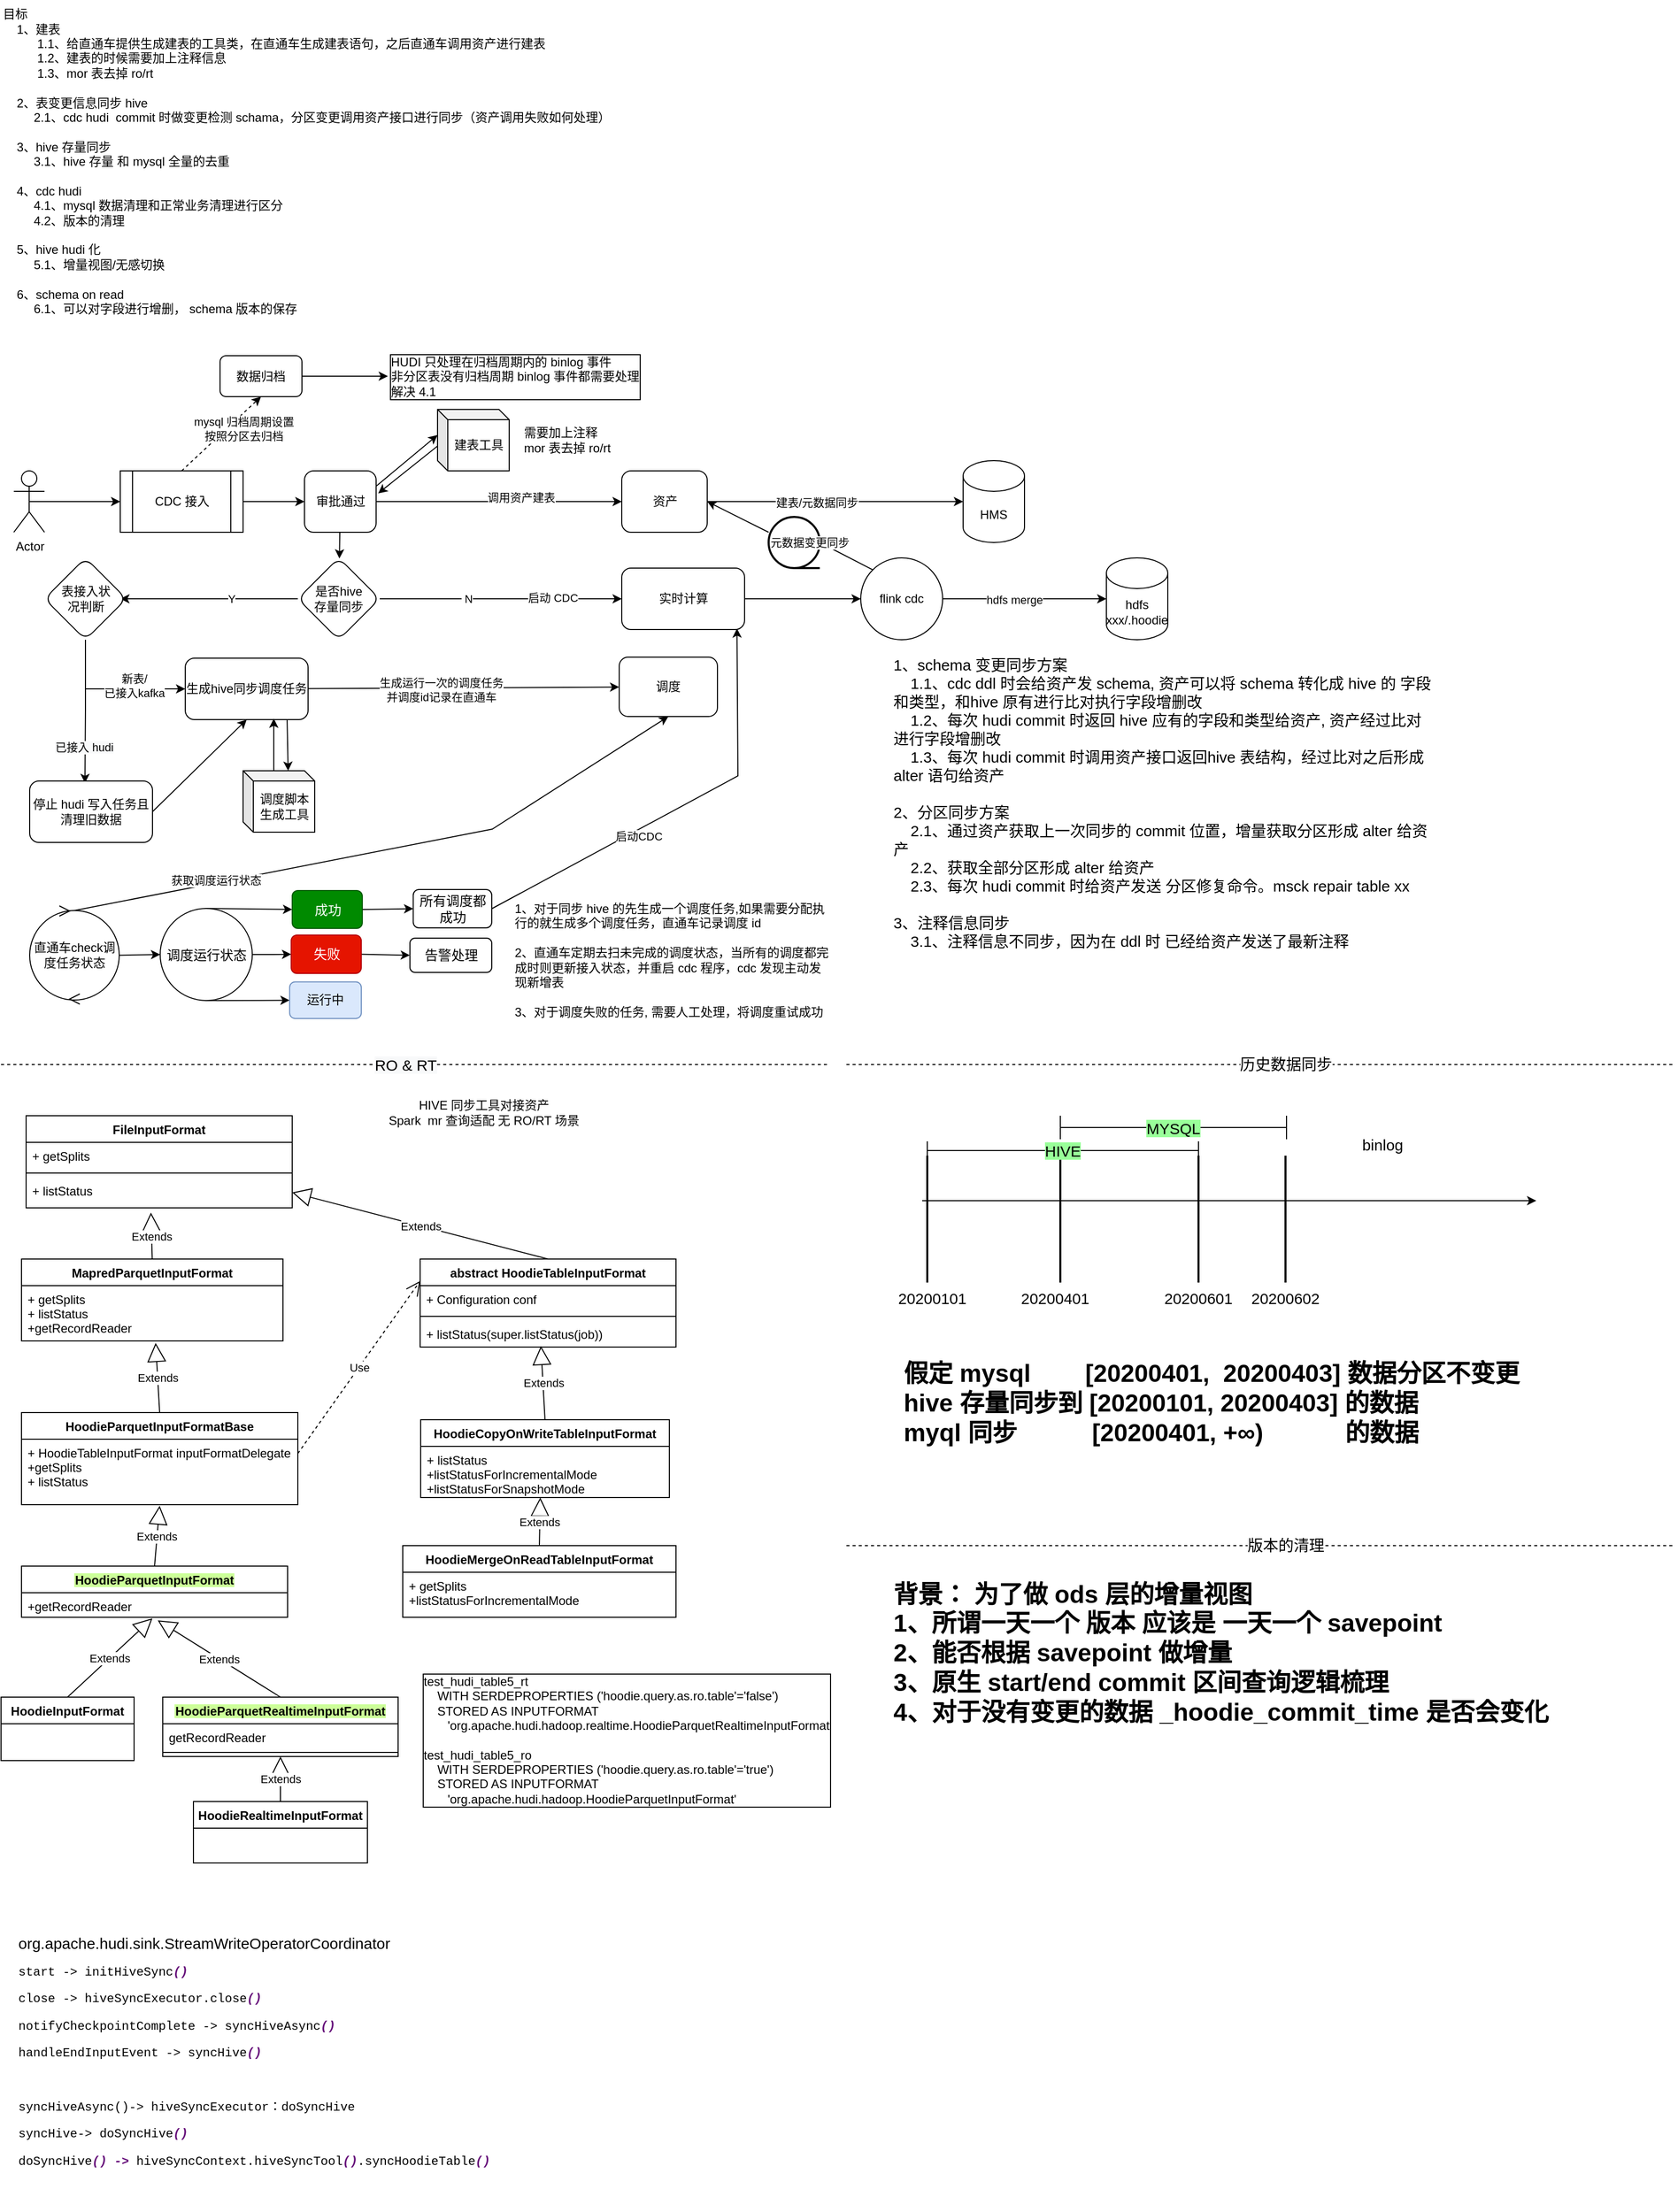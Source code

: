 <mxfile version="20.1.3" type="github" pages="2">
  <diagram id="alpazB9rDXZP1vT-j2JS" name="CDC-HUDI">
    <mxGraphModel dx="1662" dy="1931" grid="1" gridSize="10" guides="1" tooltips="1" connect="1" arrows="1" fold="1" page="1" pageScale="1" pageWidth="827" pageHeight="1169" math="0" shadow="0">
      <root>
        <mxCell id="0" />
        <mxCell id="1" parent="0" />
        <mxCell id="rjfQ9kvNoMq7JbhmC_GC-2" value="目标&lt;br&gt;&amp;nbsp; &amp;nbsp; 1、建表&lt;br&gt;&amp;nbsp; &amp;nbsp; &amp;nbsp; &amp;nbsp; &amp;nbsp; 1.1、给直通车提供生成建表的工具类，在直通车生成建表语句，之后直通车调用资产进行建表&lt;br&gt;&amp;nbsp; &amp;nbsp; &amp;nbsp; &amp;nbsp; &amp;nbsp; 1.2、建表的时候需要加上注释信息&lt;br&gt;&amp;nbsp; &amp;nbsp; &amp;nbsp; &amp;nbsp; &amp;nbsp; 1.3、mor 表去掉 ro/rt&lt;br&gt;&lt;br&gt;&amp;nbsp; &amp;nbsp; 2、表变更信息同步 hive&lt;br&gt;&amp;nbsp;&amp;nbsp; &amp;nbsp; &amp;nbsp; &amp;nbsp;&amp;nbsp;2.1、cdc hudi&amp;nbsp; commit 时做变更检测&amp;nbsp;schama，分区变更调用资产接口进行同步（资产调用失败如何处理）&lt;br&gt;&amp;nbsp; &amp;nbsp; &amp;nbsp;&lt;br&gt;&amp;nbsp; &amp;nbsp;&amp;nbsp;3、hive 存量同步&lt;br&gt;&amp;nbsp;&amp;nbsp;&amp;nbsp; &amp;nbsp; &amp;nbsp; &amp;nbsp;3.1、hive 存量 和 mysql 全量的去重&lt;br&gt;&lt;br&gt;&amp;nbsp; &amp;nbsp;&amp;nbsp;4、cdc hudi&lt;br&gt;&amp;nbsp;&amp;nbsp; &amp;nbsp; &amp;nbsp; &amp;nbsp;&amp;nbsp;4.1、mysql 数据清理和正常业务清理进行区分&lt;br&gt;&amp;nbsp; &amp;nbsp; &amp;nbsp; &amp;nbsp; &amp;nbsp;4.2、版本的清理&lt;br&gt;&lt;br&gt;&amp;nbsp; &amp;nbsp; 5、hive hudi 化&lt;br&gt;&amp;nbsp; &amp;nbsp; &amp;nbsp; &amp;nbsp; &amp;nbsp;5.1、增量视图/无感切换&amp;nbsp; &amp;nbsp; &amp;nbsp;&amp;nbsp;&lt;br&gt;&lt;br&gt;&amp;nbsp; &amp;nbsp;&amp;nbsp;6、schema on read&lt;br&gt;&amp;nbsp;&amp;nbsp; &amp;nbsp; &amp;nbsp; &amp;nbsp;&amp;nbsp;6.1、可以对字段进行增删， schema 版本的保存&lt;br&gt;&amp;nbsp; &amp;nbsp; &amp;nbsp; &amp;nbsp; &amp;nbsp;&amp;nbsp;" style="text;html=1;strokeColor=none;fillColor=none;align=left;verticalAlign=middle;whiteSpace=wrap;rounded=0;" parent="1" vertex="1">
          <mxGeometry x="10" y="-1160" width="700" height="330" as="geometry" />
        </mxCell>
        <mxCell id="rjfQ9kvNoMq7JbhmC_GC-10" style="edgeStyle=orthogonalEdgeStyle;rounded=0;orthogonalLoop=1;jettySize=auto;html=1;exitX=0.5;exitY=0.5;exitDx=0;exitDy=0;exitPerimeter=0;entryX=0;entryY=0.5;entryDx=0;entryDy=0;" parent="1" source="rjfQ9kvNoMq7JbhmC_GC-4" target="rjfQ9kvNoMq7JbhmC_GC-9" edge="1">
          <mxGeometry relative="1" as="geometry" />
        </mxCell>
        <mxCell id="rjfQ9kvNoMq7JbhmC_GC-4" value="Actor" style="shape=umlActor;verticalLabelPosition=bottom;verticalAlign=top;html=1;outlineConnect=0;" parent="1" vertex="1">
          <mxGeometry x="22.5" y="-700" width="30" height="60" as="geometry" />
        </mxCell>
        <mxCell id="rjfQ9kvNoMq7JbhmC_GC-12" style="edgeStyle=orthogonalEdgeStyle;rounded=0;orthogonalLoop=1;jettySize=auto;html=1;exitX=1;exitY=0.5;exitDx=0;exitDy=0;" parent="1" source="rjfQ9kvNoMq7JbhmC_GC-9" target="rjfQ9kvNoMq7JbhmC_GC-11" edge="1">
          <mxGeometry relative="1" as="geometry" />
        </mxCell>
        <mxCell id="rjfQ9kvNoMq7JbhmC_GC-9" value="CDC 接入" style="shape=process;whiteSpace=wrap;html=1;backgroundOutline=1;" parent="1" vertex="1">
          <mxGeometry x="126.5" y="-700" width="120" height="60" as="geometry" />
        </mxCell>
        <mxCell id="rjfQ9kvNoMq7JbhmC_GC-20" style="edgeStyle=none;rounded=0;orthogonalLoop=1;jettySize=auto;html=1;exitX=1;exitY=0.25;exitDx=0;exitDy=0;entryX=0;entryY=0;entryDx=0;entryDy=25;entryPerimeter=0;" parent="1" source="rjfQ9kvNoMq7JbhmC_GC-11" target="rjfQ9kvNoMq7JbhmC_GC-14" edge="1">
          <mxGeometry relative="1" as="geometry" />
        </mxCell>
        <mxCell id="rjfQ9kvNoMq7JbhmC_GC-177" value="" style="edgeStyle=none;rounded=0;orthogonalLoop=1;jettySize=auto;html=1;startSize=1;endSize=6;sourcePerimeterSpacing=0;targetPerimeterSpacing=0;" parent="1" source="rjfQ9kvNoMq7JbhmC_GC-11" target="rjfQ9kvNoMq7JbhmC_GC-176" edge="1">
          <mxGeometry relative="1" as="geometry" />
        </mxCell>
        <mxCell id="rjfQ9kvNoMq7JbhmC_GC-11" value="审批通过" style="rounded=1;whiteSpace=wrap;html=1;" parent="1" vertex="1">
          <mxGeometry x="306.5" y="-700" width="70" height="60" as="geometry" />
        </mxCell>
        <mxCell id="rjfQ9kvNoMq7JbhmC_GC-21" style="edgeStyle=none;rounded=0;orthogonalLoop=1;jettySize=auto;html=1;exitX=0.014;exitY=0.583;exitDx=0;exitDy=0;exitPerimeter=0;entryX=1.029;entryY=0.367;entryDx=0;entryDy=0;entryPerimeter=0;" parent="1" source="rjfQ9kvNoMq7JbhmC_GC-14" target="rjfQ9kvNoMq7JbhmC_GC-11" edge="1">
          <mxGeometry relative="1" as="geometry" />
        </mxCell>
        <mxCell id="rjfQ9kvNoMq7JbhmC_GC-14" value="建表工具" style="shape=cube;whiteSpace=wrap;html=1;boundedLbl=1;backgroundOutline=1;darkOpacity=0.05;darkOpacity2=0.1;size=10;" parent="1" vertex="1">
          <mxGeometry x="436.5" y="-760" width="70" height="60" as="geometry" />
        </mxCell>
        <mxCell id="rjfQ9kvNoMq7JbhmC_GC-236" style="edgeStyle=none;rounded=0;orthogonalLoop=1;jettySize=auto;html=1;exitX=1;exitY=0.5;exitDx=0;exitDy=0;startSize=1;endSize=6;sourcePerimeterSpacing=0;targetPerimeterSpacing=0;" parent="1" source="rjfQ9kvNoMq7JbhmC_GC-15" target="rjfQ9kvNoMq7JbhmC_GC-235" edge="1">
          <mxGeometry relative="1" as="geometry" />
        </mxCell>
        <mxCell id="rjfQ9kvNoMq7JbhmC_GC-237" value="建表/元数据同步" style="edgeLabel;html=1;align=center;verticalAlign=middle;resizable=0;points=[];" parent="rjfQ9kvNoMq7JbhmC_GC-236" vertex="1" connectable="0">
          <mxGeometry x="-0.144" y="-1" relative="1" as="geometry">
            <mxPoint as="offset" />
          </mxGeometry>
        </mxCell>
        <mxCell id="rjfQ9kvNoMq7JbhmC_GC-15" value="资产" style="rounded=1;whiteSpace=wrap;html=1;" parent="1" vertex="1">
          <mxGeometry x="616.5" y="-700" width="83.5" height="60" as="geometry" />
        </mxCell>
        <mxCell id="rjfQ9kvNoMq7JbhmC_GC-18" value="" style="endArrow=classic;html=1;rounded=0;curved=1;exitX=1;exitY=0.5;exitDx=0;exitDy=0;entryX=0;entryY=0.5;entryDx=0;entryDy=0;" parent="1" source="rjfQ9kvNoMq7JbhmC_GC-11" target="rjfQ9kvNoMq7JbhmC_GC-15" edge="1">
          <mxGeometry width="50" height="50" relative="1" as="geometry">
            <mxPoint x="446.5" y="-670" as="sourcePoint" />
            <mxPoint x="496.5" y="-720" as="targetPoint" />
          </mxGeometry>
        </mxCell>
        <mxCell id="rjfQ9kvNoMq7JbhmC_GC-19" value="调用资产建表" style="edgeLabel;html=1;align=center;verticalAlign=middle;resizable=0;points=[];" parent="rjfQ9kvNoMq7JbhmC_GC-18" vertex="1" connectable="0">
          <mxGeometry x="0.175" y="4" relative="1" as="geometry">
            <mxPoint as="offset" />
          </mxGeometry>
        </mxCell>
        <mxCell id="rjfQ9kvNoMq7JbhmC_GC-25" value="需要加上注释&lt;br&gt;mor 表去掉 ro/rt" style="text;html=1;strokeColor=none;fillColor=none;align=left;verticalAlign=middle;whiteSpace=wrap;rounded=0;" parent="1" vertex="1">
          <mxGeometry x="519" y="-740" width="100" height="20" as="geometry" />
        </mxCell>
        <mxCell id="rjfQ9kvNoMq7JbhmC_GC-40" style="edgeStyle=none;rounded=0;orthogonalLoop=1;jettySize=auto;html=1;exitX=1;exitY=0.5;exitDx=0;exitDy=0;entryX=0;entryY=0.5;entryDx=0;entryDy=0;" parent="1" source="rjfQ9kvNoMq7JbhmC_GC-33" target="rjfQ9kvNoMq7JbhmC_GC-44" edge="1">
          <mxGeometry relative="1" as="geometry">
            <mxPoint x="381.5" y="-555.828" as="targetPoint" />
          </mxGeometry>
        </mxCell>
        <mxCell id="rjfQ9kvNoMq7JbhmC_GC-33" value="数据归档" style="rounded=1;whiteSpace=wrap;html=1;" parent="1" vertex="1">
          <mxGeometry x="224" y="-812.5" width="80" height="40" as="geometry" />
        </mxCell>
        <mxCell id="rjfQ9kvNoMq7JbhmC_GC-36" value="" style="endArrow=classic;html=1;rounded=0;exitX=0.5;exitY=0;exitDx=0;exitDy=0;dashed=1;entryX=0.5;entryY=1;entryDx=0;entryDy=0;" parent="1" source="rjfQ9kvNoMq7JbhmC_GC-9" target="rjfQ9kvNoMq7JbhmC_GC-33" edge="1">
          <mxGeometry width="50" height="50" relative="1" as="geometry">
            <mxPoint x="186.5" y="-670" as="sourcePoint" />
            <mxPoint x="224" y="-762.5" as="targetPoint" />
          </mxGeometry>
        </mxCell>
        <mxCell id="rjfQ9kvNoMq7JbhmC_GC-37" value="mysql 归档周期设置&lt;br&gt;按照分区去归档" style="edgeLabel;html=1;align=center;verticalAlign=middle;resizable=0;points=[];" parent="rjfQ9kvNoMq7JbhmC_GC-36" vertex="1" connectable="0">
          <mxGeometry x="0.279" relative="1" as="geometry">
            <mxPoint x="11" y="5" as="offset" />
          </mxGeometry>
        </mxCell>
        <mxCell id="rjfQ9kvNoMq7JbhmC_GC-44" value="HUDI 只处理在归档周期内的 binlog 事件&lt;br&gt;&lt;div style=&quot;&quot;&gt;&lt;span style=&quot;background-color: initial;&quot;&gt;非分区表没有归档周期 binlog 事件都需要处理&lt;/span&gt;&lt;/div&gt;&lt;div style=&quot;&quot;&gt;&lt;span style=&quot;background-color: initial;&quot;&gt;解决 4.1&lt;/span&gt;&lt;/div&gt;" style="text;html=1;strokeColor=none;fillColor=none;align=left;verticalAlign=middle;whiteSpace=wrap;rounded=0;labelBorderColor=default;" parent="1" vertex="1">
          <mxGeometry x="388" y="-825" width="250" height="65" as="geometry" />
        </mxCell>
        <mxCell id="rjfQ9kvNoMq7JbhmC_GC-231" style="edgeStyle=none;rounded=0;orthogonalLoop=1;jettySize=auto;html=1;exitX=0.5;exitY=0;exitDx=0;exitDy=0;entryX=0.5;entryY=1;entryDx=0;entryDy=0;startSize=1;endSize=6;sourcePerimeterSpacing=0;targetPerimeterSpacing=0;" parent="1" source="rjfQ9kvNoMq7JbhmC_GC-73" target="rjfQ9kvNoMq7JbhmC_GC-212" edge="1">
          <mxGeometry relative="1" as="geometry">
            <Array as="points">
              <mxPoint x="490" y="-350" />
            </Array>
          </mxGeometry>
        </mxCell>
        <mxCell id="rjfQ9kvNoMq7JbhmC_GC-233" value="获取调度运行状态" style="edgeLabel;html=1;align=center;verticalAlign=middle;resizable=0;points=[];" parent="rjfQ9kvNoMq7JbhmC_GC-231" vertex="1" connectable="0">
          <mxGeometry x="-0.129" y="1" relative="1" as="geometry">
            <mxPoint x="-127" y="23" as="offset" />
          </mxGeometry>
        </mxCell>
        <mxCell id="rjfQ9kvNoMq7JbhmC_GC-248" style="edgeStyle=none;rounded=0;orthogonalLoop=1;jettySize=auto;html=1;exitX=1;exitY=0.5;exitDx=0;exitDy=0;entryX=0;entryY=0.5;entryDx=0;entryDy=0;fontSize=15;startSize=1;endSize=6;sourcePerimeterSpacing=0;targetPerimeterSpacing=0;" parent="1" source="rjfQ9kvNoMq7JbhmC_GC-73" target="rjfQ9kvNoMq7JbhmC_GC-77" edge="1">
          <mxGeometry relative="1" as="geometry" />
        </mxCell>
        <mxCell id="rjfQ9kvNoMq7JbhmC_GC-73" value="&lt;span style=&quot;&quot;&gt;直通车check调度任务状态&lt;/span&gt;" style="ellipse;whiteSpace=wrap;html=1;aspect=fixed;" parent="1" vertex="1">
          <mxGeometry x="38" y="-270.5" width="87.5" height="87.5" as="geometry" />
        </mxCell>
        <mxCell id="rjfQ9kvNoMq7JbhmC_GC-75" style="edgeStyle=orthogonalEdgeStyle;rounded=0;orthogonalLoop=1;jettySize=auto;html=1;exitX=1;exitY=0.5;exitDx=0;exitDy=0;fontSize=13;" parent="1" source="rjfQ9kvNoMq7JbhmC_GC-77" target="rjfQ9kvNoMq7JbhmC_GC-80" edge="1">
          <mxGeometry relative="1" as="geometry" />
        </mxCell>
        <mxCell id="rjfQ9kvNoMq7JbhmC_GC-249" style="edgeStyle=none;rounded=0;orthogonalLoop=1;jettySize=auto;html=1;exitX=0.5;exitY=0;exitDx=0;exitDy=0;entryX=0;entryY=0.5;entryDx=0;entryDy=0;fontSize=15;startSize=1;endSize=6;sourcePerimeterSpacing=0;targetPerimeterSpacing=0;" parent="1" source="rjfQ9kvNoMq7JbhmC_GC-77" target="rjfQ9kvNoMq7JbhmC_GC-82" edge="1">
          <mxGeometry relative="1" as="geometry" />
        </mxCell>
        <mxCell id="rjfQ9kvNoMq7JbhmC_GC-250" style="edgeStyle=none;rounded=0;orthogonalLoop=1;jettySize=auto;html=1;exitX=0.5;exitY=1;exitDx=0;exitDy=0;fontSize=15;startSize=1;endSize=6;sourcePerimeterSpacing=0;targetPerimeterSpacing=0;" parent="1" source="rjfQ9kvNoMq7JbhmC_GC-77" target="rjfQ9kvNoMq7JbhmC_GC-78" edge="1">
          <mxGeometry relative="1" as="geometry" />
        </mxCell>
        <mxCell id="rjfQ9kvNoMq7JbhmC_GC-77" value="调度运行状态" style="ellipse;whiteSpace=wrap;html=1;aspect=fixed;fontSize=13;" parent="1" vertex="1">
          <mxGeometry x="165.5" y="-272.5" width="90" height="90" as="geometry" />
        </mxCell>
        <mxCell id="rjfQ9kvNoMq7JbhmC_GC-78" value="运行中" style="text;html=1;strokeColor=#6c8ebf;fillColor=#dae8fc;align=center;verticalAlign=middle;whiteSpace=wrap;rounded=1;" parent="1" vertex="1">
          <mxGeometry x="292" y="-200.75" width="70" height="35.75" as="geometry" />
        </mxCell>
        <mxCell id="rjfQ9kvNoMq7JbhmC_GC-252" style="edgeStyle=none;rounded=0;orthogonalLoop=1;jettySize=auto;html=1;exitX=1;exitY=0.5;exitDx=0;exitDy=0;entryX=0;entryY=0.5;entryDx=0;entryDy=0;fontSize=15;startSize=1;endSize=6;sourcePerimeterSpacing=0;targetPerimeterSpacing=0;" parent="1" source="rjfQ9kvNoMq7JbhmC_GC-80" target="rjfQ9kvNoMq7JbhmC_GC-83" edge="1">
          <mxGeometry relative="1" as="geometry" />
        </mxCell>
        <mxCell id="rjfQ9kvNoMq7JbhmC_GC-80" value="失败" style="text;html=1;strokeColor=#B20000;fillColor=#e51400;align=center;verticalAlign=middle;whiteSpace=wrap;rounded=1;fontColor=#ffffff;fontSize=13;" parent="1" vertex="1">
          <mxGeometry x="293.5" y="-246.5" width="68.5" height="37.5" as="geometry" />
        </mxCell>
        <mxCell id="rjfQ9kvNoMq7JbhmC_GC-251" style="edgeStyle=none;rounded=0;orthogonalLoop=1;jettySize=auto;html=1;exitX=1;exitY=0.5;exitDx=0;exitDy=0;entryX=0;entryY=0.5;entryDx=0;entryDy=0;fontSize=15;startSize=1;endSize=6;sourcePerimeterSpacing=0;targetPerimeterSpacing=0;" parent="1" source="rjfQ9kvNoMq7JbhmC_GC-82" target="rjfQ9kvNoMq7JbhmC_GC-137" edge="1">
          <mxGeometry relative="1" as="geometry" />
        </mxCell>
        <mxCell id="rjfQ9kvNoMq7JbhmC_GC-82" value="成功" style="text;html=1;strokeColor=#005700;fillColor=#008a00;align=center;verticalAlign=middle;whiteSpace=wrap;rounded=1;fontColor=#ffffff;fontSize=13;" parent="1" vertex="1">
          <mxGeometry x="294.5" y="-290" width="68.5" height="37" as="geometry" />
        </mxCell>
        <mxCell id="rjfQ9kvNoMq7JbhmC_GC-83" value="告警处理" style="rounded=1;whiteSpace=wrap;html=1;fontSize=13;" parent="1" vertex="1">
          <mxGeometry x="409.5" y="-243.5" width="80" height="33.5" as="geometry" />
        </mxCell>
        <mxCell id="rjfQ9kvNoMq7JbhmC_GC-86" value="" style="html=1;shadow=0;dashed=0;align=center;verticalAlign=middle;shape=mxgraph.arrows2.arrow;dy=0;dx=30;notch=30;" parent="1" vertex="1">
          <mxGeometry x="67" y="-275" width="10" height="10" as="geometry" />
        </mxCell>
        <mxCell id="rjfQ9kvNoMq7JbhmC_GC-87" value="" style="html=1;shadow=0;dashed=0;align=center;verticalAlign=middle;shape=mxgraph.arrows2.arrow;dy=0;dx=30;notch=30;rotation=-180;" parent="1" vertex="1">
          <mxGeometry x="77" y="-189" width="10" height="10" as="geometry" />
        </mxCell>
        <mxCell id="rjfQ9kvNoMq7JbhmC_GC-239" style="edgeStyle=none;rounded=0;orthogonalLoop=1;jettySize=auto;html=1;exitX=1;exitY=0.5;exitDx=0;exitDy=0;entryX=0.938;entryY=0.983;entryDx=0;entryDy=0;entryPerimeter=0;startSize=1;endSize=6;sourcePerimeterSpacing=0;targetPerimeterSpacing=0;" parent="1" source="rjfQ9kvNoMq7JbhmC_GC-137" target="rjfQ9kvNoMq7JbhmC_GC-195" edge="1">
          <mxGeometry relative="1" as="geometry">
            <Array as="points">
              <mxPoint x="730" y="-402" />
            </Array>
          </mxGeometry>
        </mxCell>
        <mxCell id="rjfQ9kvNoMq7JbhmC_GC-240" value="启动CDC" style="edgeLabel;html=1;align=center;verticalAlign=middle;resizable=0;points=[];" parent="rjfQ9kvNoMq7JbhmC_GC-239" vertex="1" connectable="0">
          <mxGeometry x="-0.12" y="2" relative="1" as="geometry">
            <mxPoint x="-17" y="18" as="offset" />
          </mxGeometry>
        </mxCell>
        <mxCell id="rjfQ9kvNoMq7JbhmC_GC-137" value="所有调度都成功" style="rounded=1;whiteSpace=wrap;html=1;fontSize=13;" parent="1" vertex="1">
          <mxGeometry x="412.75" y="-291" width="76.75" height="37.5" as="geometry" />
        </mxCell>
        <mxCell id="rjfQ9kvNoMq7JbhmC_GC-145" value="1、对于同步 hive 的先生成一个调度任务,如果需要分配执行的就生成多个调度任务，直通车记录调度 id&lt;br&gt;&lt;br&gt;2、直通车定期去扫未完成的调度状态，当所有的调度都完成时则更新接入状态，并重启 cdc 程序，cdc 发现主动发现新增表&lt;br&gt;&lt;br&gt;3、对于调度失败的任务, 需要人工处理，将调度重试成功" style="text;html=1;strokeColor=none;fillColor=none;align=left;verticalAlign=middle;whiteSpace=wrap;rounded=0;" parent="1" vertex="1">
          <mxGeometry x="510" y="-290" width="310" height="136" as="geometry" />
        </mxCell>
        <mxCell id="rjfQ9kvNoMq7JbhmC_GC-161" style="edgeStyle=none;rounded=0;orthogonalLoop=1;jettySize=auto;html=1;exitX=0.25;exitY=0;exitDx=0;exitDy=0;" parent="1" source="rjfQ9kvNoMq7JbhmC_GC-25" target="rjfQ9kvNoMq7JbhmC_GC-25" edge="1">
          <mxGeometry relative="1" as="geometry" />
        </mxCell>
        <mxCell id="rjfQ9kvNoMq7JbhmC_GC-179" value="" style="edgeStyle=none;rounded=0;orthogonalLoop=1;jettySize=auto;html=1;startSize=1;endSize=6;sourcePerimeterSpacing=0;targetPerimeterSpacing=0;entryX=0.925;entryY=0.5;entryDx=0;entryDy=0;entryPerimeter=0;exitX=0;exitY=0.5;exitDx=0;exitDy=0;" parent="1" source="rjfQ9kvNoMq7JbhmC_GC-176" target="rjfQ9kvNoMq7JbhmC_GC-203" edge="1">
          <mxGeometry relative="1" as="geometry">
            <mxPoint x="172" y="-576" as="targetPoint" />
          </mxGeometry>
        </mxCell>
        <mxCell id="rjfQ9kvNoMq7JbhmC_GC-180" value="Y" style="edgeLabel;html=1;align=center;verticalAlign=middle;resizable=0;points=[];" parent="rjfQ9kvNoMq7JbhmC_GC-179" vertex="1" connectable="0">
          <mxGeometry x="-0.25" relative="1" as="geometry">
            <mxPoint as="offset" />
          </mxGeometry>
        </mxCell>
        <mxCell id="rjfQ9kvNoMq7JbhmC_GC-194" value="" style="edgeStyle=none;rounded=0;orthogonalLoop=1;jettySize=auto;html=1;startSize=1;endSize=6;sourcePerimeterSpacing=0;targetPerimeterSpacing=0;entryX=0;entryY=0.5;entryDx=0;entryDy=0;" parent="1" source="rjfQ9kvNoMq7JbhmC_GC-176" target="rjfQ9kvNoMq7JbhmC_GC-195" edge="1">
          <mxGeometry relative="1" as="geometry">
            <mxPoint x="435" y="-575" as="targetPoint" />
          </mxGeometry>
        </mxCell>
        <mxCell id="rjfQ9kvNoMq7JbhmC_GC-197" value="&amp;nbsp;N" style="edgeLabel;html=1;align=center;verticalAlign=middle;resizable=0;points=[];" parent="rjfQ9kvNoMq7JbhmC_GC-194" vertex="1" connectable="0">
          <mxGeometry x="0.527" y="1" relative="1" as="geometry">
            <mxPoint x="-96" y="1" as="offset" />
          </mxGeometry>
        </mxCell>
        <mxCell id="rjfQ9kvNoMq7JbhmC_GC-229" value="启动 CDC" style="edgeLabel;html=1;align=center;verticalAlign=middle;resizable=0;points=[];" parent="rjfQ9kvNoMq7JbhmC_GC-194" vertex="1" connectable="0">
          <mxGeometry x="0.429" y="1" relative="1" as="geometry">
            <mxPoint as="offset" />
          </mxGeometry>
        </mxCell>
        <mxCell id="rjfQ9kvNoMq7JbhmC_GC-176" value="是否hive&lt;br&gt;存量同步" style="rhombus;whiteSpace=wrap;html=1;rounded=1;" parent="1" vertex="1">
          <mxGeometry x="300" y="-615" width="80" height="80" as="geometry" />
        </mxCell>
        <mxCell id="rjfQ9kvNoMq7JbhmC_GC-241" style="edgeStyle=none;rounded=0;orthogonalLoop=1;jettySize=auto;html=1;exitX=1;exitY=0.5;exitDx=0;exitDy=0;startSize=1;endSize=6;sourcePerimeterSpacing=0;targetPerimeterSpacing=0;" parent="1" source="rjfQ9kvNoMq7JbhmC_GC-195" target="rjfQ9kvNoMq7JbhmC_GC-238" edge="1">
          <mxGeometry relative="1" as="geometry" />
        </mxCell>
        <mxCell id="rjfQ9kvNoMq7JbhmC_GC-195" value="实时计算" style="rounded=1;whiteSpace=wrap;html=1;labelBorderColor=none;" parent="1" vertex="1">
          <mxGeometry x="616.5" y="-605" width="120" height="60" as="geometry" />
        </mxCell>
        <mxCell id="rjfQ9kvNoMq7JbhmC_GC-199" value="" style="rounded=0;orthogonalLoop=1;jettySize=auto;html=1;startSize=1;endSize=6;sourcePerimeterSpacing=0;targetPerimeterSpacing=0;entryX=0.45;entryY=0.033;entryDx=0;entryDy=0;entryPerimeter=0;exitX=0.5;exitY=1;exitDx=0;exitDy=0;edgeStyle=orthogonalEdgeStyle;" parent="1" source="rjfQ9kvNoMq7JbhmC_GC-203" target="rjfQ9kvNoMq7JbhmC_GC-205" edge="1">
          <mxGeometry relative="1" as="geometry">
            <mxPoint x="110" y="-318" as="sourcePoint" />
            <mxPoint x="128.5" y="-228" as="targetPoint" />
          </mxGeometry>
        </mxCell>
        <mxCell id="rjfQ9kvNoMq7JbhmC_GC-200" value="&lt;span style=&quot;background-color: rgb(248, 249, 250);&quot;&gt;已接入 hudi&lt;/span&gt;" style="edgeLabel;html=1;align=center;verticalAlign=middle;resizable=0;points=[];" parent="rjfQ9kvNoMq7JbhmC_GC-199" vertex="1" connectable="0">
          <mxGeometry x="-0.333" y="1" relative="1" as="geometry">
            <mxPoint x="-3" y="58" as="offset" />
          </mxGeometry>
        </mxCell>
        <mxCell id="rjfQ9kvNoMq7JbhmC_GC-201" style="edgeStyle=orthogonalEdgeStyle;rounded=0;orthogonalLoop=1;jettySize=auto;html=1;entryX=0;entryY=0.5;entryDx=0;entryDy=0;startSize=1;endSize=6;sourcePerimeterSpacing=0;targetPerimeterSpacing=0;exitX=0.5;exitY=1;exitDx=0;exitDy=0;" parent="1" source="rjfQ9kvNoMq7JbhmC_GC-203" target="rjfQ9kvNoMq7JbhmC_GC-208" edge="1">
          <mxGeometry relative="1" as="geometry">
            <mxPoint x="158.5" y="-311" as="sourcePoint" />
            <mxPoint x="275.5" y="-266" as="targetPoint" />
          </mxGeometry>
        </mxCell>
        <mxCell id="rjfQ9kvNoMq7JbhmC_GC-202" value="新表/&lt;br&gt;已接入kafka" style="edgeLabel;html=1;align=center;verticalAlign=middle;resizable=0;points=[];" parent="rjfQ9kvNoMq7JbhmC_GC-201" vertex="1" connectable="0">
          <mxGeometry x="-0.277" y="-1" relative="1" as="geometry">
            <mxPoint x="43" y="-4" as="offset" />
          </mxGeometry>
        </mxCell>
        <mxCell id="rjfQ9kvNoMq7JbhmC_GC-203" value="表接入状&lt;br&gt;况判断" style="rhombus;whiteSpace=wrap;html=1;rounded=1;" parent="1" vertex="1">
          <mxGeometry x="52.5" y="-615" width="80" height="80" as="geometry" />
        </mxCell>
        <mxCell id="rjfQ9kvNoMq7JbhmC_GC-204" style="edgeStyle=none;rounded=0;orthogonalLoop=1;jettySize=auto;html=1;exitX=1;exitY=0.5;exitDx=0;exitDy=0;startSize=1;endSize=6;sourcePerimeterSpacing=0;targetPerimeterSpacing=0;entryX=0.5;entryY=1;entryDx=0;entryDy=0;" parent="1" source="rjfQ9kvNoMq7JbhmC_GC-205" target="rjfQ9kvNoMq7JbhmC_GC-208" edge="1">
          <mxGeometry relative="1" as="geometry" />
        </mxCell>
        <mxCell id="rjfQ9kvNoMq7JbhmC_GC-205" value="停止 hudi 写入任务且清理旧数据" style="whiteSpace=wrap;html=1;rounded=1;" parent="1" vertex="1">
          <mxGeometry x="38" y="-397" width="120" height="60" as="geometry" />
        </mxCell>
        <mxCell id="rjfQ9kvNoMq7JbhmC_GC-206" style="edgeStyle=none;rounded=0;orthogonalLoop=1;jettySize=auto;html=1;exitX=0.5;exitY=1;exitDx=0;exitDy=0;entryX=0.629;entryY=0;entryDx=0;entryDy=0;entryPerimeter=0;startSize=1;endSize=6;sourcePerimeterSpacing=0;targetPerimeterSpacing=0;" parent="1" target="rjfQ9kvNoMq7JbhmC_GC-210" edge="1">
          <mxGeometry relative="1" as="geometry">
            <mxPoint x="289.5" y="-458" as="sourcePoint" />
            <mxPoint x="287.52" y="-416.98" as="targetPoint" />
          </mxGeometry>
        </mxCell>
        <mxCell id="rjfQ9kvNoMq7JbhmC_GC-213" style="edgeStyle=none;rounded=0;orthogonalLoop=1;jettySize=auto;html=1;startSize=1;endSize=6;sourcePerimeterSpacing=0;targetPerimeterSpacing=0;" parent="1" source="rjfQ9kvNoMq7JbhmC_GC-208" target="rjfQ9kvNoMq7JbhmC_GC-212" edge="1">
          <mxGeometry relative="1" as="geometry" />
        </mxCell>
        <mxCell id="rjfQ9kvNoMq7JbhmC_GC-214" value="生成运行一次的调度任务&lt;br&gt;并调度id记录在直通车" style="edgeLabel;html=1;align=center;verticalAlign=middle;resizable=0;points=[];" parent="rjfQ9kvNoMq7JbhmC_GC-213" vertex="1" connectable="0">
          <mxGeometry x="-0.147" y="-2" relative="1" as="geometry">
            <mxPoint as="offset" />
          </mxGeometry>
        </mxCell>
        <mxCell id="rjfQ9kvNoMq7JbhmC_GC-208" value="生成hive同步调度任务" style="rounded=1;whiteSpace=wrap;html=1;labelBorderColor=none;" parent="1" vertex="1">
          <mxGeometry x="190" y="-517" width="120" height="60" as="geometry" />
        </mxCell>
        <mxCell id="rjfQ9kvNoMq7JbhmC_GC-209" style="edgeStyle=none;rounded=0;orthogonalLoop=1;jettySize=auto;html=1;exitX=0;exitY=0;exitDx=30;exitDy=0;exitPerimeter=0;startSize=1;endSize=6;sourcePerimeterSpacing=0;targetPerimeterSpacing=0;" parent="1" source="rjfQ9kvNoMq7JbhmC_GC-210" edge="1">
          <mxGeometry relative="1" as="geometry">
            <mxPoint x="276.5" y="-458" as="targetPoint" />
          </mxGeometry>
        </mxCell>
        <mxCell id="rjfQ9kvNoMq7JbhmC_GC-210" value="调度脚本生成工具" style="shape=cube;whiteSpace=wrap;html=1;boundedLbl=1;backgroundOutline=1;darkOpacity=0.05;darkOpacity2=0.1;size=10;" parent="1" vertex="1">
          <mxGeometry x="246.5" y="-407" width="70" height="60" as="geometry" />
        </mxCell>
        <mxCell id="rjfQ9kvNoMq7JbhmC_GC-212" value="调度" style="rounded=1;whiteSpace=wrap;html=1;labelBorderColor=none;" parent="1" vertex="1">
          <mxGeometry x="614" y="-518" width="96" height="58" as="geometry" />
        </mxCell>
        <mxCell id="rjfQ9kvNoMq7JbhmC_GC-234" value="hdfs&lt;br&gt;xxx/.hoodie" style="shape=cylinder3;whiteSpace=wrap;html=1;boundedLbl=1;backgroundOutline=1;size=15;labelBorderColor=none;" parent="1" vertex="1">
          <mxGeometry x="1090" y="-615" width="60" height="80" as="geometry" />
        </mxCell>
        <mxCell id="rjfQ9kvNoMq7JbhmC_GC-235" value="HMS" style="shape=cylinder3;whiteSpace=wrap;html=1;boundedLbl=1;backgroundOutline=1;size=15;labelBorderColor=none;" parent="1" vertex="1">
          <mxGeometry x="950" y="-710" width="60" height="80" as="geometry" />
        </mxCell>
        <mxCell id="rjfQ9kvNoMq7JbhmC_GC-242" style="edgeStyle=none;rounded=0;orthogonalLoop=1;jettySize=auto;html=1;exitX=1;exitY=0.5;exitDx=0;exitDy=0;entryX=0;entryY=0.5;entryDx=0;entryDy=0;entryPerimeter=0;startSize=1;endSize=6;sourcePerimeterSpacing=0;targetPerimeterSpacing=0;" parent="1" source="rjfQ9kvNoMq7JbhmC_GC-238" target="rjfQ9kvNoMq7JbhmC_GC-234" edge="1">
          <mxGeometry relative="1" as="geometry" />
        </mxCell>
        <mxCell id="rjfQ9kvNoMq7JbhmC_GC-243" value="hdfs merge" style="edgeLabel;html=1;align=center;verticalAlign=middle;resizable=0;points=[];" parent="rjfQ9kvNoMq7JbhmC_GC-242" vertex="1" connectable="0">
          <mxGeometry x="-0.125" y="-1" relative="1" as="geometry">
            <mxPoint as="offset" />
          </mxGeometry>
        </mxCell>
        <mxCell id="rjfQ9kvNoMq7JbhmC_GC-244" style="edgeStyle=none;rounded=0;orthogonalLoop=1;jettySize=auto;html=1;entryX=1;entryY=0.5;entryDx=0;entryDy=0;startSize=1;endSize=6;targetPerimeterSpacing=0;startArrow=none;" parent="1" target="rjfQ9kvNoMq7JbhmC_GC-15" edge="1">
          <mxGeometry relative="1" as="geometry">
            <mxPoint x="760" y="-640" as="sourcePoint" />
          </mxGeometry>
        </mxCell>
        <mxCell id="rjfQ9kvNoMq7JbhmC_GC-238" value="flink cdc" style="ellipse;whiteSpace=wrap;html=1;aspect=fixed;labelBorderColor=none;" parent="1" vertex="1">
          <mxGeometry x="850" y="-615" width="80" height="80" as="geometry" />
        </mxCell>
        <mxCell id="rjfQ9kvNoMq7JbhmC_GC-246" style="edgeStyle=none;rounded=0;orthogonalLoop=1;jettySize=auto;html=1;exitX=0.25;exitY=0;exitDx=0;exitDy=0;startSize=1;endSize=6;sourcePerimeterSpacing=0;targetPerimeterSpacing=0;" parent="1" source="rjfQ9kvNoMq7JbhmC_GC-145" target="rjfQ9kvNoMq7JbhmC_GC-145" edge="1">
          <mxGeometry relative="1" as="geometry" />
        </mxCell>
        <mxCell id="rjfQ9kvNoMq7JbhmC_GC-254" value="" style="strokeWidth=2;html=1;shape=mxgraph.flowchart.sequential_data;whiteSpace=wrap;rounded=1;labelBorderColor=none;fontSize=15;" parent="1" vertex="1">
          <mxGeometry x="760" y="-655" width="50" height="50" as="geometry" />
        </mxCell>
        <mxCell id="rjfQ9kvNoMq7JbhmC_GC-255" value="" style="edgeStyle=none;rounded=0;orthogonalLoop=1;jettySize=auto;html=1;exitX=0;exitY=0;exitDx=0;exitDy=0;entryX=1;entryY=0.5;entryDx=0;entryDy=0;startSize=1;endSize=6;sourcePerimeterSpacing=0;endArrow=none;" parent="1" source="rjfQ9kvNoMq7JbhmC_GC-238" target="rjfQ9kvNoMq7JbhmC_GC-254" edge="1">
          <mxGeometry relative="1" as="geometry">
            <mxPoint x="861.716" y="-603.284" as="sourcePoint" />
            <mxPoint x="700" y="-670" as="targetPoint" />
          </mxGeometry>
        </mxCell>
        <mxCell id="rjfQ9kvNoMq7JbhmC_GC-256" value="元数据变更同步" style="edgeLabel;html=1;align=center;verticalAlign=middle;resizable=0;points=[];" parent="rjfQ9kvNoMq7JbhmC_GC-255" vertex="1" connectable="0">
          <mxGeometry x="-0.113" relative="1" as="geometry">
            <mxPoint x="-39" y="-15" as="offset" />
          </mxGeometry>
        </mxCell>
        <mxCell id="rjfQ9kvNoMq7JbhmC_GC-257" value="" style="endArrow=none;dashed=1;html=1;rounded=0;fontSize=15;startSize=1;endSize=6;sourcePerimeterSpacing=0;targetPerimeterSpacing=0;" parent="1" edge="1">
          <mxGeometry width="50" height="50" relative="1" as="geometry">
            <mxPoint x="10" y="-120" as="sourcePoint" />
            <mxPoint x="820" y="-120" as="targetPoint" />
          </mxGeometry>
        </mxCell>
        <mxCell id="rjfQ9kvNoMq7JbhmC_GC-295" value="&lt;span style=&quot;background-color: rgb(248, 249, 250);&quot;&gt;RO &amp;amp; RT&lt;/span&gt;" style="edgeLabel;html=1;align=center;verticalAlign=middle;resizable=0;points=[];fontSize=15;" parent="rjfQ9kvNoMq7JbhmC_GC-257" vertex="1" connectable="0">
          <mxGeometry x="-0.025" relative="1" as="geometry">
            <mxPoint as="offset" />
          </mxGeometry>
        </mxCell>
        <mxCell id="rjfQ9kvNoMq7JbhmC_GC-258" value="HoodieParquetInputFormatBase" style="swimlane;fontStyle=1;align=center;verticalAlign=top;childLayout=stackLayout;horizontal=1;startSize=26;horizontalStack=0;resizeParent=1;resizeParentMax=0;resizeLast=0;collapsible=1;marginBottom=0;" parent="1" vertex="1">
          <mxGeometry x="30" y="220" width="270" height="90" as="geometry" />
        </mxCell>
        <mxCell id="rjfQ9kvNoMq7JbhmC_GC-259" value="Use" style="endArrow=open;endSize=12;dashed=1;html=1;rounded=0;fontColor=default;entryX=0;entryY=0.25;entryDx=0;entryDy=0;" parent="rjfQ9kvNoMq7JbhmC_GC-258" target="rjfQ9kvNoMq7JbhmC_GC-281" edge="1">
          <mxGeometry width="160" relative="1" as="geometry">
            <mxPoint x="270" y="40" as="sourcePoint" />
            <mxPoint x="430" y="40" as="targetPoint" />
          </mxGeometry>
        </mxCell>
        <mxCell id="rjfQ9kvNoMq7JbhmC_GC-260" value="+ HoodieTableInputFormat inputFormatDelegate &#xa;+getSplits&#xa;+ listStatus" style="text;strokeColor=none;fillColor=none;align=left;verticalAlign=top;spacingLeft=4;spacingRight=4;overflow=hidden;rotatable=0;points=[[0,0.5],[1,0.5]];portConstraint=eastwest;" parent="rjfQ9kvNoMq7JbhmC_GC-258" vertex="1">
          <mxGeometry y="26" width="270" height="64" as="geometry" />
        </mxCell>
        <mxCell id="rjfQ9kvNoMq7JbhmC_GC-261" value="MapredParquetInputFormat" style="swimlane;fontStyle=1;align=center;verticalAlign=top;childLayout=stackLayout;horizontal=1;startSize=26;horizontalStack=0;resizeParent=1;resizeParentMax=0;resizeLast=0;collapsible=1;marginBottom=0;" parent="1" vertex="1">
          <mxGeometry x="30" y="70" width="255.5" height="80" as="geometry" />
        </mxCell>
        <mxCell id="rjfQ9kvNoMq7JbhmC_GC-262" value="+ getSplits&#xa;+ listStatus&#xa;+getRecordReader" style="text;strokeColor=none;fillColor=none;align=left;verticalAlign=top;spacingLeft=4;spacingRight=4;overflow=hidden;rotatable=0;points=[[0,0.5],[1,0.5]];portConstraint=eastwest;" parent="rjfQ9kvNoMq7JbhmC_GC-261" vertex="1">
          <mxGeometry y="26" width="255.5" height="54" as="geometry" />
        </mxCell>
        <mxCell id="rjfQ9kvNoMq7JbhmC_GC-263" value="FileInputFormat" style="swimlane;fontStyle=1;align=center;verticalAlign=top;childLayout=stackLayout;horizontal=1;startSize=26;horizontalStack=0;resizeParent=1;resizeParentMax=0;resizeLast=0;collapsible=1;marginBottom=0;" parent="1" vertex="1">
          <mxGeometry x="34.5" y="-70" width="260" height="90" as="geometry" />
        </mxCell>
        <mxCell id="rjfQ9kvNoMq7JbhmC_GC-264" value="+ getSplits" style="text;strokeColor=none;fillColor=none;align=left;verticalAlign=top;spacingLeft=4;spacingRight=4;overflow=hidden;rotatable=0;points=[[0,0.5],[1,0.5]];portConstraint=eastwest;" parent="rjfQ9kvNoMq7JbhmC_GC-263" vertex="1">
          <mxGeometry y="26" width="260" height="26" as="geometry" />
        </mxCell>
        <mxCell id="rjfQ9kvNoMq7JbhmC_GC-265" value="" style="line;strokeWidth=1;fillColor=none;align=left;verticalAlign=middle;spacingTop=-1;spacingLeft=3;spacingRight=3;rotatable=0;labelPosition=right;points=[];portConstraint=eastwest;" parent="rjfQ9kvNoMq7JbhmC_GC-263" vertex="1">
          <mxGeometry y="52" width="260" height="8" as="geometry" />
        </mxCell>
        <mxCell id="rjfQ9kvNoMq7JbhmC_GC-266" value="+ listStatus" style="text;strokeColor=none;fillColor=none;align=left;verticalAlign=top;spacingLeft=4;spacingRight=4;overflow=hidden;rotatable=0;points=[[0,0.5],[1,0.5]];portConstraint=eastwest;" parent="rjfQ9kvNoMq7JbhmC_GC-263" vertex="1">
          <mxGeometry y="60" width="260" height="30" as="geometry" />
        </mxCell>
        <mxCell id="rjfQ9kvNoMq7JbhmC_GC-267" value="HoodieInputFormat" style="swimlane;fontStyle=1;align=center;verticalAlign=top;childLayout=stackLayout;horizontal=1;startSize=26;horizontalStack=0;resizeParent=1;resizeParentMax=0;resizeLast=0;collapsible=1;marginBottom=0;labelBackgroundColor=default;" parent="1" vertex="1">
          <mxGeometry x="10" y="498" width="130" height="62" as="geometry" />
        </mxCell>
        <mxCell id="rjfQ9kvNoMq7JbhmC_GC-268" value="HoodieParquetInputFormat" style="swimlane;fontStyle=1;align=center;verticalAlign=top;childLayout=stackLayout;horizontal=1;startSize=26;horizontalStack=0;resizeParent=1;resizeParentMax=0;resizeLast=0;collapsible=1;marginBottom=0;labelBackgroundColor=#CCFF99;" parent="1" vertex="1">
          <mxGeometry x="30" y="370" width="260" height="50" as="geometry" />
        </mxCell>
        <mxCell id="rjfQ9kvNoMq7JbhmC_GC-269" value="+getRecordReader" style="text;strokeColor=none;fillColor=none;align=left;verticalAlign=top;spacingLeft=4;spacingRight=4;overflow=hidden;rotatable=0;points=[[0,0.5],[1,0.5]];portConstraint=eastwest;" parent="rjfQ9kvNoMq7JbhmC_GC-268" vertex="1">
          <mxGeometry y="26" width="260" height="24" as="geometry" />
        </mxCell>
        <mxCell id="rjfQ9kvNoMq7JbhmC_GC-270" value="HoodieParquetRealtimeInputFormat" style="swimlane;fontStyle=1;align=center;verticalAlign=top;childLayout=stackLayout;horizontal=1;startSize=26;horizontalStack=0;resizeParent=1;resizeParentMax=0;resizeLast=0;collapsible=1;marginBottom=0;labelBackgroundColor=#CCFF99;" parent="1" vertex="1">
          <mxGeometry x="168" y="498" width="230" height="58" as="geometry" />
        </mxCell>
        <mxCell id="rjfQ9kvNoMq7JbhmC_GC-271" value="getRecordReader" style="text;strokeColor=none;fillColor=none;align=left;verticalAlign=top;spacingLeft=4;spacingRight=4;overflow=hidden;rotatable=0;points=[[0,0.5],[1,0.5]];portConstraint=eastwest;" parent="rjfQ9kvNoMq7JbhmC_GC-270" vertex="1">
          <mxGeometry y="26" width="230" height="24" as="geometry" />
        </mxCell>
        <mxCell id="rjfQ9kvNoMq7JbhmC_GC-272" value="" style="line;strokeWidth=1;fillColor=none;align=left;verticalAlign=middle;spacingTop=-1;spacingLeft=3;spacingRight=3;rotatable=0;labelPosition=right;points=[];portConstraint=eastwest;" parent="rjfQ9kvNoMq7JbhmC_GC-270" vertex="1">
          <mxGeometry y="50" width="230" height="8" as="geometry" />
        </mxCell>
        <mxCell id="rjfQ9kvNoMq7JbhmC_GC-273" value="HoodieRealtimeInputFormat" style="swimlane;fontStyle=1;align=center;verticalAlign=top;childLayout=stackLayout;horizontal=1;startSize=26;horizontalStack=0;resizeParent=1;resizeParentMax=0;resizeLast=0;collapsible=1;marginBottom=0;" parent="1" vertex="1">
          <mxGeometry x="198" y="600" width="170" height="60" as="geometry" />
        </mxCell>
        <mxCell id="rjfQ9kvNoMq7JbhmC_GC-274" value="Extends" style="endArrow=block;endSize=16;endFill=0;html=1;rounded=0;exitX=0.5;exitY=0;exitDx=0;exitDy=0;entryX=0.469;entryY=1.154;entryDx=0;entryDy=0;entryPerimeter=0;" parent="1" source="rjfQ9kvNoMq7JbhmC_GC-261" target="rjfQ9kvNoMq7JbhmC_GC-266" edge="1">
          <mxGeometry width="160" relative="1" as="geometry">
            <mxPoint x="170" y="20" as="sourcePoint" />
            <mxPoint x="140" y="20" as="targetPoint" />
          </mxGeometry>
        </mxCell>
        <mxCell id="rjfQ9kvNoMq7JbhmC_GC-275" value="Extends" style="endArrow=block;endSize=16;endFill=0;html=1;rounded=0;exitX=0.5;exitY=0;exitDx=0;exitDy=0;entryX=0.513;entryY=1.037;entryDx=0;entryDy=0;entryPerimeter=0;" parent="1" source="rjfQ9kvNoMq7JbhmC_GC-258" target="rjfQ9kvNoMq7JbhmC_GC-262" edge="1">
          <mxGeometry width="160" relative="1" as="geometry">
            <mxPoint x="495" y="70" as="sourcePoint" />
            <mxPoint x="570" y="13" as="targetPoint" />
          </mxGeometry>
        </mxCell>
        <mxCell id="rjfQ9kvNoMq7JbhmC_GC-276" value="Extends" style="endArrow=block;endSize=16;endFill=0;html=1;rounded=0;exitX=0.5;exitY=0;exitDx=0;exitDy=0;entryX=0.5;entryY=1.016;entryDx=0;entryDy=0;entryPerimeter=0;" parent="1" source="rjfQ9kvNoMq7JbhmC_GC-268" target="rjfQ9kvNoMq7JbhmC_GC-260" edge="1">
          <mxGeometry width="160" relative="1" as="geometry">
            <mxPoint x="345" y="190" as="sourcePoint" />
            <mxPoint x="480.12" y="161.024" as="targetPoint" />
          </mxGeometry>
        </mxCell>
        <mxCell id="rjfQ9kvNoMq7JbhmC_GC-277" value="Extends" style="endArrow=block;endSize=16;endFill=0;html=1;rounded=0;exitX=0.5;exitY=0;exitDx=0;exitDy=0;entryX=0.492;entryY=1.042;entryDx=0;entryDy=0;entryPerimeter=0;" parent="1" source="rjfQ9kvNoMq7JbhmC_GC-267" target="rjfQ9kvNoMq7JbhmC_GC-269" edge="1">
          <mxGeometry width="160" relative="1" as="geometry">
            <mxPoint x="115" y="388" as="sourcePoint" />
            <mxPoint x="200.08" y="430" as="targetPoint" />
          </mxGeometry>
        </mxCell>
        <mxCell id="rjfQ9kvNoMq7JbhmC_GC-278" value="Extends" style="endArrow=block;endSize=16;endFill=0;html=1;rounded=0;exitX=0.5;exitY=0;exitDx=0;exitDy=0;entryX=0.512;entryY=1.125;entryDx=0;entryDy=0;entryPerimeter=0;" parent="1" source="rjfQ9kvNoMq7JbhmC_GC-270" target="rjfQ9kvNoMq7JbhmC_GC-269" edge="1">
          <mxGeometry width="160" relative="1" as="geometry">
            <mxPoint x="105" y="508" as="sourcePoint" />
            <mxPoint x="226" y="430.988" as="targetPoint" />
          </mxGeometry>
        </mxCell>
        <mxCell id="rjfQ9kvNoMq7JbhmC_GC-279" value="Extends" style="endArrow=block;endSize=16;endFill=0;html=1;rounded=0;exitX=0.5;exitY=0;exitDx=0;exitDy=0;" parent="1" source="rjfQ9kvNoMq7JbhmC_GC-273" target="rjfQ9kvNoMq7JbhmC_GC-272" edge="1">
          <mxGeometry width="160" relative="1" as="geometry">
            <mxPoint x="445" y="518" as="sourcePoint" />
            <mxPoint x="236" y="440.988" as="targetPoint" />
          </mxGeometry>
        </mxCell>
        <mxCell id="rjfQ9kvNoMq7JbhmC_GC-280" value="&lt;div&gt;test_hudi_table5_rt&lt;/div&gt;&lt;div&gt;&lt;span style=&quot;&quot;&gt;&lt;/span&gt;&amp;nbsp; &amp;nbsp; WITH SERDEPROPERTIES (&#39;hoodie.query.as.ro.table&#39;=&#39;false&#39;)&amp;nbsp;&lt;/div&gt;&lt;div&gt;&lt;span style=&quot;&quot;&gt;&lt;/span&gt;&amp;nbsp; &amp;nbsp; STORED AS INPUTFORMAT&amp;nbsp;&lt;/div&gt;&lt;div&gt;&lt;span style=&quot;&quot;&gt; &lt;/span&gt;&amp;nbsp; &amp;nbsp; &amp;nbsp; &amp;nbsp;&#39;org.apache.hudi.hadoop.realtime.HoodieParquetRealtimeInputFormat&lt;/div&gt;&lt;div&gt;&lt;br&gt;&lt;/div&gt;&lt;div&gt;test_hudi_table5_ro&lt;/div&gt;&lt;div&gt;&lt;span style=&quot;&quot;&gt;&lt;/span&gt;&amp;nbsp; &amp;nbsp; WITH SERDEPROPERTIES (&#39;hoodie.query.as.ro.table&#39;=&#39;true&#39;)&amp;nbsp;&lt;/div&gt;&lt;div&gt;&lt;span style=&quot;&quot;&gt;&lt;/span&gt;&amp;nbsp; &amp;nbsp; STORED AS INPUTFORMAT&amp;nbsp;&lt;/div&gt;&lt;div&gt;&lt;span style=&quot;&quot;&gt; &lt;/span&gt;&amp;nbsp; &amp;nbsp; &amp;nbsp; &amp;nbsp;&#39;org.apache.hudi.hadoop.HoodieParquetInputFormat&#39;&amp;nbsp;&lt;/div&gt;" style="text;html=1;align=left;verticalAlign=middle;resizable=0;points=[];autosize=1;strokeColor=none;fillColor=none;labelBorderColor=default;" parent="1" vertex="1">
          <mxGeometry x="419.5" y="470" width="420" height="140" as="geometry" />
        </mxCell>
        <mxCell id="rjfQ9kvNoMq7JbhmC_GC-281" value="abstract HoodieTableInputFormat" style="swimlane;fontStyle=1;align=center;verticalAlign=top;childLayout=stackLayout;horizontal=1;startSize=26;horizontalStack=0;resizeParent=1;resizeParentMax=0;resizeLast=0;collapsible=1;marginBottom=0;labelBackgroundColor=default;fontColor=default;" parent="1" vertex="1">
          <mxGeometry x="419.5" y="70" width="250" height="86" as="geometry" />
        </mxCell>
        <mxCell id="rjfQ9kvNoMq7JbhmC_GC-282" value="+ Configuration conf" style="text;strokeColor=none;fillColor=none;align=left;verticalAlign=top;spacingLeft=4;spacingRight=4;overflow=hidden;rotatable=0;points=[[0,0.5],[1,0.5]];portConstraint=eastwest;labelBackgroundColor=default;fontColor=default;" parent="rjfQ9kvNoMq7JbhmC_GC-281" vertex="1">
          <mxGeometry y="26" width="250" height="26" as="geometry" />
        </mxCell>
        <mxCell id="rjfQ9kvNoMq7JbhmC_GC-283" value="" style="line;strokeWidth=1;fillColor=none;align=left;verticalAlign=middle;spacingTop=-1;spacingLeft=3;spacingRight=3;rotatable=0;labelPosition=right;points=[];portConstraint=eastwest;labelBackgroundColor=#CCFF99;fontColor=#99FF99;" parent="rjfQ9kvNoMq7JbhmC_GC-281" vertex="1">
          <mxGeometry y="52" width="250" height="8" as="geometry" />
        </mxCell>
        <mxCell id="rjfQ9kvNoMq7JbhmC_GC-284" value="+ listStatus(super.listStatus(job))" style="text;strokeColor=none;fillColor=none;align=left;verticalAlign=top;spacingLeft=4;spacingRight=4;overflow=hidden;rotatable=0;points=[[0,0.5],[1,0.5]];portConstraint=eastwest;labelBackgroundColor=default;fontColor=default;" parent="rjfQ9kvNoMq7JbhmC_GC-281" vertex="1">
          <mxGeometry y="60" width="250" height="26" as="geometry" />
        </mxCell>
        <mxCell id="rjfQ9kvNoMq7JbhmC_GC-285" value="HoodieCopyOnWriteTableInputFormat" style="swimlane;fontStyle=1;align=center;verticalAlign=top;childLayout=stackLayout;horizontal=1;startSize=26;horizontalStack=0;resizeParent=1;resizeParentMax=0;resizeLast=0;collapsible=1;marginBottom=0;labelBackgroundColor=default;fontColor=default;" parent="1" vertex="1">
          <mxGeometry x="420" y="227" width="243" height="76" as="geometry" />
        </mxCell>
        <mxCell id="rjfQ9kvNoMq7JbhmC_GC-286" value="+ listStatus&#xa;+listStatusForIncrementalMode&#xa;+listStatusForSnapshotMode" style="text;strokeColor=none;fillColor=none;align=left;verticalAlign=top;spacingLeft=4;spacingRight=4;overflow=hidden;rotatable=0;points=[[0,0.5],[1,0.5]];portConstraint=eastwest;labelBackgroundColor=default;fontColor=default;" parent="rjfQ9kvNoMq7JbhmC_GC-285" vertex="1">
          <mxGeometry y="26" width="243" height="50" as="geometry" />
        </mxCell>
        <mxCell id="rjfQ9kvNoMq7JbhmC_GC-287" value="HoodieMergeOnReadTableInputFormat" style="swimlane;fontStyle=1;align=center;verticalAlign=top;childLayout=stackLayout;horizontal=1;startSize=26;horizontalStack=0;resizeParent=1;resizeParentMax=0;resizeLast=0;collapsible=1;marginBottom=0;labelBackgroundColor=default;fontColor=default;" parent="1" vertex="1">
          <mxGeometry x="402.5" y="350" width="267" height="70" as="geometry" />
        </mxCell>
        <mxCell id="rjfQ9kvNoMq7JbhmC_GC-288" value="+ getSplits&#xa;+listStatusForIncrementalMode" style="text;strokeColor=none;fillColor=none;align=left;verticalAlign=top;spacingLeft=4;spacingRight=4;overflow=hidden;rotatable=0;points=[[0,0.5],[1,0.5]];portConstraint=eastwest;labelBackgroundColor=default;fontColor=default;" parent="rjfQ9kvNoMq7JbhmC_GC-287" vertex="1">
          <mxGeometry y="26" width="267" height="44" as="geometry" />
        </mxCell>
        <mxCell id="rjfQ9kvNoMq7JbhmC_GC-289" value="Extends" style="endArrow=block;endSize=16;endFill=0;html=1;rounded=0;exitX=0.5;exitY=0;exitDx=0;exitDy=0;entryX=1;entryY=0.5;entryDx=0;entryDy=0;" parent="1" source="rjfQ9kvNoMq7JbhmC_GC-281" target="rjfQ9kvNoMq7JbhmC_GC-266" edge="1">
          <mxGeometry width="160" relative="1" as="geometry">
            <mxPoint x="495" y="70" as="sourcePoint" />
            <mxPoint x="570" y="13" as="targetPoint" />
          </mxGeometry>
        </mxCell>
        <mxCell id="rjfQ9kvNoMq7JbhmC_GC-290" value="Extends" style="endArrow=block;endSize=16;endFill=0;html=1;rounded=0;exitX=0.5;exitY=0;exitDx=0;exitDy=0;entryX=0.472;entryY=0.962;entryDx=0;entryDy=0;entryPerimeter=0;" parent="1" source="rjfQ9kvNoMq7JbhmC_GC-285" target="rjfQ9kvNoMq7JbhmC_GC-284" edge="1">
          <mxGeometry width="160" relative="1" as="geometry">
            <mxPoint x="872" y="90" as="sourcePoint" />
            <mxPoint x="607" y="33" as="targetPoint" />
          </mxGeometry>
        </mxCell>
        <mxCell id="rjfQ9kvNoMq7JbhmC_GC-291" value="Extends" style="endArrow=block;endSize=16;endFill=0;html=1;rounded=0;exitX=0.5;exitY=0;exitDx=0;exitDy=0;entryX=0.481;entryY=1;entryDx=0;entryDy=0;entryPerimeter=0;" parent="1" source="rjfQ9kvNoMq7JbhmC_GC-287" target="rjfQ9kvNoMq7JbhmC_GC-286" edge="1">
          <mxGeometry width="160" relative="1" as="geometry">
            <mxPoint x="866.5" y="290" as="sourcePoint" />
            <mxPoint x="865" y="175.012" as="targetPoint" />
          </mxGeometry>
        </mxCell>
        <mxCell id="rjfQ9kvNoMq7JbhmC_GC-293" value="" style="endArrow=none;dashed=1;html=1;rounded=0;fontSize=15;startSize=1;endSize=6;sourcePerimeterSpacing=0;targetPerimeterSpacing=0;" parent="1" edge="1">
          <mxGeometry width="50" height="50" relative="1" as="geometry">
            <mxPoint x="836" y="-120" as="sourcePoint" />
            <mxPoint x="1646" y="-120" as="targetPoint" />
          </mxGeometry>
        </mxCell>
        <mxCell id="rjfQ9kvNoMq7JbhmC_GC-294" value="历史数据同步" style="edgeLabel;html=1;align=center;verticalAlign=middle;resizable=0;points=[];fontSize=15;" parent="rjfQ9kvNoMq7JbhmC_GC-293" vertex="1" connectable="0">
          <mxGeometry x="0.059" y="1" relative="1" as="geometry">
            <mxPoint as="offset" />
          </mxGeometry>
        </mxCell>
        <mxCell id="rjfQ9kvNoMq7JbhmC_GC-303" value="" style="endArrow=none;html=1;rounded=0;fontSize=15;startSize=1;endSize=6;sourcePerimeterSpacing=0;targetPerimeterSpacing=0;" parent="1" edge="1">
          <mxGeometry width="50" height="50" relative="1" as="geometry">
            <mxPoint x="910" y="13" as="sourcePoint" />
            <mxPoint x="1500" y="13" as="targetPoint" />
          </mxGeometry>
        </mxCell>
        <mxCell id="rjfQ9kvNoMq7JbhmC_GC-304" value="" style="line;strokeWidth=2;direction=south;html=1;rounded=1;labelBorderColor=none;fontSize=15;" parent="1" vertex="1">
          <mxGeometry x="1040" y="-31" width="10" height="124" as="geometry" />
        </mxCell>
        <mxCell id="rjfQ9kvNoMq7JbhmC_GC-306" value="" style="line;strokeWidth=2;direction=south;html=1;rounded=1;labelBorderColor=none;fontSize=15;" parent="1" vertex="1">
          <mxGeometry x="1175" y="-31" width="10" height="124" as="geometry" />
        </mxCell>
        <mxCell id="rjfQ9kvNoMq7JbhmC_GC-307" value="" style="line;strokeWidth=2;direction=south;html=1;rounded=1;labelBorderColor=none;fontSize=15;" parent="1" vertex="1">
          <mxGeometry x="1260" y="-31" width="10" height="124" as="geometry" />
        </mxCell>
        <mxCell id="rjfQ9kvNoMq7JbhmC_GC-313" value="binlog" style="text;html=1;strokeColor=none;fillColor=none;align=center;verticalAlign=middle;whiteSpace=wrap;rounded=0;labelBorderColor=none;fontSize=15;" parent="1" vertex="1">
          <mxGeometry x="1320" y="-52" width="80" height="19" as="geometry" />
        </mxCell>
        <mxCell id="rjfQ9kvNoMq7JbhmC_GC-315" value="" style="line;strokeWidth=2;direction=south;html=1;rounded=1;labelBorderColor=none;fontSize=15;" parent="1" vertex="1">
          <mxGeometry x="910" y="-31" width="10" height="124" as="geometry" />
        </mxCell>
        <mxCell id="rjfQ9kvNoMq7JbhmC_GC-316" value="20200101" style="text;html=1;strokeColor=none;fillColor=none;align=center;verticalAlign=middle;whiteSpace=wrap;rounded=0;labelBorderColor=none;fontSize=15;" parent="1" vertex="1">
          <mxGeometry x="890" y="93" width="60" height="30" as="geometry" />
        </mxCell>
        <mxCell id="rjfQ9kvNoMq7JbhmC_GC-317" value="20200401" style="text;html=1;strokeColor=none;fillColor=none;align=center;verticalAlign=middle;whiteSpace=wrap;rounded=0;labelBorderColor=none;fontSize=15;" parent="1" vertex="1">
          <mxGeometry x="1010" y="93" width="60" height="30" as="geometry" />
        </mxCell>
        <mxCell id="rjfQ9kvNoMq7JbhmC_GC-318" value="20200601" style="text;html=1;strokeColor=none;fillColor=none;align=center;verticalAlign=middle;whiteSpace=wrap;rounded=0;labelBorderColor=none;fontSize=15;" parent="1" vertex="1">
          <mxGeometry x="1150" y="93" width="60" height="30" as="geometry" />
        </mxCell>
        <mxCell id="rjfQ9kvNoMq7JbhmC_GC-319" value="20200602" style="text;html=1;strokeColor=none;fillColor=none;align=center;verticalAlign=middle;whiteSpace=wrap;rounded=0;labelBorderColor=none;fontSize=15;" parent="1" vertex="1">
          <mxGeometry x="1235" y="93" width="60" height="30" as="geometry" />
        </mxCell>
        <mxCell id="rjfQ9kvNoMq7JbhmC_GC-321" value="&lt;span style=&quot;background-color: rgb(153, 255, 153);&quot;&gt;HIVE&lt;/span&gt;" style="shape=crossbar;whiteSpace=wrap;html=1;rounded=1;labelBorderColor=none;fontSize=15;strokeWidth=1;" parent="1" vertex="1">
          <mxGeometry x="915" y="-45" width="265" height="18" as="geometry" />
        </mxCell>
        <mxCell id="rjfQ9kvNoMq7JbhmC_GC-324" value="&lt;span style=&quot;background-color: rgb(153, 255, 153);&quot;&gt;MYSQL&lt;/span&gt;" style="shape=crossbar;whiteSpace=wrap;html=1;rounded=1;labelBorderColor=none;fontSize=15;" parent="1" vertex="1">
          <mxGeometry x="1045" y="-70" width="221" height="23" as="geometry" />
        </mxCell>
        <mxCell id="rjfQ9kvNoMq7JbhmC_GC-327" value="" style="endArrow=classic;html=1;rounded=0;fontSize=15;startSize=1;endSize=6;sourcePerimeterSpacing=0;targetPerimeterSpacing=0;" parent="1" edge="1">
          <mxGeometry width="50" height="50" relative="1" as="geometry">
            <mxPoint x="1400" y="13" as="sourcePoint" />
            <mxPoint x="1510" y="13" as="targetPoint" />
          </mxGeometry>
        </mxCell>
        <mxCell id="rjfQ9kvNoMq7JbhmC_GC-329" value="&lt;span style=&quot;&quot;&gt;假定 mysql&amp;nbsp; &amp;nbsp; &amp;nbsp; &amp;nbsp; [20200401,&amp;nbsp; 20200403] 数据分区不变更&lt;br&gt;hive 存量同步到 [20200101, 20200403] 的数据&lt;br&gt;myql 同步&amp;nbsp; &amp;nbsp; &amp;nbsp; &amp;nbsp; &amp;nbsp; &amp;nbsp;[20200401,&amp;nbsp;&lt;/span&gt;+∞)&amp;nbsp; &amp;nbsp; &amp;nbsp; &amp;nbsp; &amp;nbsp; &amp;nbsp; 的数据&lt;span style=&quot;&quot;&gt;&lt;br&gt;&lt;/span&gt;" style="text;strokeColor=none;fillColor=none;html=1;fontSize=24;fontStyle=1;verticalAlign=middle;align=left;rounded=1;labelBackgroundColor=#FFFFFF;labelBorderColor=none;" parent="1" vertex="1">
          <mxGeometry x="890" y="156" width="640" height="110" as="geometry" />
        </mxCell>
        <mxCell id="rjfQ9kvNoMq7JbhmC_GC-330" value="" style="endArrow=none;dashed=1;html=1;rounded=0;fontSize=15;startSize=1;endSize=6;sourcePerimeterSpacing=0;targetPerimeterSpacing=0;" parent="1" edge="1">
          <mxGeometry width="50" height="50" relative="1" as="geometry">
            <mxPoint x="836" y="350" as="sourcePoint" />
            <mxPoint x="1646" y="350" as="targetPoint" />
          </mxGeometry>
        </mxCell>
        <mxCell id="rjfQ9kvNoMq7JbhmC_GC-331" value="版本的清理" style="edgeLabel;html=1;align=center;verticalAlign=middle;resizable=0;points=[];fontSize=15;" parent="rjfQ9kvNoMq7JbhmC_GC-330" vertex="1" connectable="0">
          <mxGeometry x="0.059" y="1" relative="1" as="geometry">
            <mxPoint as="offset" />
          </mxGeometry>
        </mxCell>
        <mxCell id="rjfQ9kvNoMq7JbhmC_GC-333" value="&lt;div&gt;背景： 为了做 ods 层的增量视图&lt;/div&gt;&lt;div&gt;1、所谓一天一个 版本 应该是 一天一个 savepoint&lt;br&gt;2、能否根据 savepoint 做增量&lt;br&gt;3、原生 start/end commit 区间查询逻辑梳理&lt;/div&gt;&lt;div&gt;4、对于没有变更的数据&amp;nbsp;_hoodie_commit_time 是否会变化&lt;/div&gt;" style="text;strokeColor=none;fillColor=none;html=1;fontSize=24;fontStyle=1;verticalAlign=middle;align=left;rounded=1;labelBackgroundColor=#FFFFFF;labelBorderColor=none;" parent="1" vertex="1">
          <mxGeometry x="880" y="390" width="590" height="130" as="geometry" />
        </mxCell>
        <mxCell id="Xd3tCwa5FzFZhnE2AB4F-1" value="HIVE 同步工具对接资产&lt;br&gt;Spark&amp;nbsp; mr 查询适配 无 RO/RT 场景" style="text;html=1;strokeColor=none;fillColor=none;align=center;verticalAlign=middle;whiteSpace=wrap;rounded=0;" parent="1" vertex="1">
          <mxGeometry x="376.5" y="-94" width="210" height="42" as="geometry" />
        </mxCell>
        <mxCell id="fn1M0nBAdgjgUEnhOP8Y-1" value="org.apache.hudi.sink.StreamWriteOperatorCoordinator&lt;br&gt;&lt;pre style=&quot;font-family: &amp;quot;Courier New&amp;quot;; font-size: 9pt;&quot;&gt;start -&amp;gt; initHiveSync&lt;span style=&quot;font-size: 9pt; color: rgb(102, 14, 122); font-weight: bold; font-style: italic;&quot;&gt;()&lt;br&gt;&lt;/span&gt;&lt;pre style=&quot;font-family: &amp;quot;Courier New&amp;quot;; font-size: 9pt;&quot;&gt;close -&amp;gt; hiveSyncExecutor&lt;span style=&quot;font-size: 9pt;&quot;&gt;.close&lt;/span&gt;&lt;span style=&quot;font-size: 9pt; color: rgb(102, 14, 122); font-weight: bold; font-style: italic;&quot;&gt;()&lt;/span&gt;&lt;/pre&gt;&lt;pre style=&quot;font-family: &amp;quot;Courier New&amp;quot;; font-size: 9pt;&quot;&gt;notifyCheckpointComplete -&amp;gt; syncHiveAsync&lt;span style=&quot;font-size: 9pt; color: rgb(102, 14, 122); font-weight: bold; font-style: italic;&quot;&gt;()&lt;/span&gt;&lt;/pre&gt;&lt;pre style=&quot;font-family: &amp;quot;Courier New&amp;quot;; font-size: 9pt;&quot;&gt;handleEndInputEvent -&amp;gt; syncHive&lt;span style=&quot;font-size: 9pt; color: rgb(102, 14, 122); font-weight: bold; font-style: italic;&quot;&gt;()&lt;/span&gt;&lt;/pre&gt;&lt;pre style=&quot;font-family: &amp;quot;Courier New&amp;quot;; font-size: 9pt;&quot;&gt;&lt;span style=&quot;font-size: 9pt; color: rgb(102, 14, 122); font-weight: bold; font-style: italic;&quot;&gt;&lt;br&gt;&lt;/span&gt;&lt;/pre&gt;&lt;pre style=&quot;font-family: &amp;quot;Courier New&amp;quot;; font-size: 9pt;&quot;&gt;syncHiveAsync()-&amp;gt; hiveSyncExecutor：doSyncHive&lt;/pre&gt;&lt;pre style=&quot;font-family: &amp;quot;Courier New&amp;quot;; font-size: 9pt;&quot;&gt;syncHive-&amp;gt; doSyncHive&lt;span style=&quot;font-size: 9pt; color: rgb(102, 14, 122); font-weight: bold; font-style: italic;&quot;&gt;()&lt;/span&gt;&lt;/pre&gt;&lt;pre style=&quot;font-family: &amp;quot;Courier New&amp;quot;; font-size: 9pt;&quot;&gt;&lt;span style=&quot;font-size: 9pt;&quot;&gt;doSyncHive&lt;/span&gt;&lt;span style=&quot;font-size: 9pt; color: rgb(102, 14, 122); font-weight: bold; font-style: italic;&quot;&gt;() -&amp;gt; &lt;/span&gt;hiveSyncContext&lt;span style=&quot;font-size: 9pt;&quot;&gt;.hiveSyncTool&lt;/span&gt;&lt;span style=&quot;font-size: 9pt; color: rgb(102, 14, 122); font-weight: bold; font-style: italic;&quot;&gt;()&lt;/span&gt;&lt;span style=&quot;font-size: 9pt;&quot;&gt;.syncHoodieTable&lt;/span&gt;&lt;span style=&quot;font-size: 9pt; color: rgb(102, 14, 122); font-weight: bold; font-style: italic;&quot;&gt;()&lt;/span&gt;&lt;/pre&gt;&lt;/pre&gt;" style="text;html=1;strokeColor=none;fillColor=none;align=left;verticalAlign=middle;whiteSpace=wrap;rounded=0;labelBackgroundColor=#FFFFFF;labelBorderColor=none;fontSize=15;" parent="1" vertex="1">
          <mxGeometry x="25" y="700" width="478" height="300" as="geometry" />
        </mxCell>
        <mxCell id="fn1M0nBAdgjgUEnhOP8Y-2" value="1、schema 变更同步方案&lt;br&gt;&amp;nbsp; &amp;nbsp; 1.1、cdc ddl 时会给资产发 schema, 资产可以将 schema 转化成 hive 的 字段和类型，和hive 原有进行比对执行字段增删改&lt;br&gt;&amp;nbsp; &amp;nbsp; 1.2、每次 hudi commit 时返回 hive 应有的字段和类型给资产, 资产经过比对进行字段增删改&lt;br&gt;&amp;nbsp; &amp;nbsp; 1.3、每次 hudi commit 时调用资产接口返回hive 表结构，经过比对之后形成 alter 语句给资产&amp;nbsp;&lt;br&gt;&lt;br&gt;2、分区同步方案&lt;br&gt;&amp;nbsp; &amp;nbsp; 2.1、通过资产获取上一次同步的 commit 位置，增量获取分区形成 alter 给资产&lt;br&gt;&amp;nbsp; &amp;nbsp; 2.2、获取全部分区形成 alter 给资产&lt;br&gt;&amp;nbsp; &amp;nbsp; 2.3、每次 hudi commit 时给资产发送 分区修复命令。msck repair table xx&lt;br&gt;&lt;br&gt;3、注释信息同步&lt;br&gt;&amp;nbsp; &amp;nbsp; 3.1、注释信息不同步，因为在 ddl 时 已经给资产发送了最新注释&amp;nbsp;&lt;br&gt;&amp;nbsp; &amp;nbsp;&amp;nbsp;" style="text;html=1;strokeColor=none;fillColor=none;align=left;verticalAlign=middle;whiteSpace=wrap;rounded=0;labelBackgroundColor=#FFFFFF;labelBorderColor=none;fontSize=15;" parent="1" vertex="1">
          <mxGeometry x="880" y="-526.62" width="530" height="319.25" as="geometry" />
        </mxCell>
      </root>
    </mxGraphModel>
  </diagram>
  <diagram id="N7DTVl0QF5ZTBbWYrLca" name="hive-ods-hudi-ods">
    <mxGraphModel dx="1398" dy="762" grid="1" gridSize="10" guides="1" tooltips="1" connect="1" arrows="1" fold="1" page="1" pageScale="1" pageWidth="827" pageHeight="1169" math="0" shadow="0">
      <root>
        <mxCell id="0" />
        <mxCell id="1" parent="0" />
        <mxCell id="o3F5QTeAZ5qrzgeEGrW9-1" value="" style="shape=table;html=1;whiteSpace=wrap;startSize=0;container=1;collapsible=0;childLayout=tableLayout;" vertex="1" parent="1">
          <mxGeometry x="110" y="560" width="540" height="205" as="geometry" />
        </mxCell>
        <mxCell id="o3F5QTeAZ5qrzgeEGrW9-2" value="" style="shape=tableRow;horizontal=0;startSize=0;swimlaneHead=0;swimlaneBody=0;top=0;left=0;bottom=0;right=0;collapsible=0;dropTarget=0;fillColor=none;points=[[0,0.5],[1,0.5]];portConstraint=eastwest;" vertex="1" parent="o3F5QTeAZ5qrzgeEGrW9-1">
          <mxGeometry width="540" height="41" as="geometry" />
        </mxCell>
        <mxCell id="o3F5QTeAZ5qrzgeEGrW9-3" value="原有方式" style="shape=partialRectangle;html=1;whiteSpace=wrap;connectable=0;fillColor=none;top=0;left=0;bottom=0;right=0;overflow=hidden;" vertex="1" parent="o3F5QTeAZ5qrzgeEGrW9-2">
          <mxGeometry width="90" height="41" as="geometry">
            <mxRectangle width="90" height="41" as="alternateBounds" />
          </mxGeometry>
        </mxCell>
        <mxCell id="o3F5QTeAZ5qrzgeEGrW9-4" value="hudi 化方式" style="shape=partialRectangle;html=1;whiteSpace=wrap;connectable=0;fillColor=none;top=0;left=0;bottom=0;right=0;overflow=hidden;" vertex="1" parent="o3F5QTeAZ5qrzgeEGrW9-2">
          <mxGeometry x="90" width="90" height="41" as="geometry">
            <mxRectangle width="90" height="41" as="alternateBounds" />
          </mxGeometry>
        </mxCell>
        <mxCell id="o3F5QTeAZ5qrzgeEGrW9-5" value="计算引擎" style="shape=partialRectangle;html=1;whiteSpace=wrap;connectable=0;fillColor=none;top=0;left=0;bottom=0;right=0;overflow=hidden;" vertex="1" parent="o3F5QTeAZ5qrzgeEGrW9-2">
          <mxGeometry x="180" width="90" height="41" as="geometry">
            <mxRectangle width="90" height="41" as="alternateBounds" />
          </mxGeometry>
        </mxCell>
        <mxCell id="o3F5QTeAZ5qrzgeEGrW9-6" value="hudi分区" style="shape=partialRectangle;html=1;whiteSpace=wrap;connectable=0;fillColor=none;top=0;left=0;bottom=0;right=0;overflow=hidden;" vertex="1" parent="o3F5QTeAZ5qrzgeEGrW9-2">
          <mxGeometry x="270" width="90" height="41" as="geometry">
            <mxRectangle width="90" height="41" as="alternateBounds" />
          </mxGeometry>
        </mxCell>
        <mxCell id="o3F5QTeAZ5qrzgeEGrW9-7" value="对比原有" style="shape=partialRectangle;html=1;whiteSpace=wrap;connectable=0;fillColor=none;top=0;left=0;bottom=0;right=0;overflow=hidden;" vertex="1" parent="o3F5QTeAZ5qrzgeEGrW9-2">
          <mxGeometry x="360" width="90" height="41" as="geometry">
            <mxRectangle width="90" height="41" as="alternateBounds" />
          </mxGeometry>
        </mxCell>
        <mxCell id="o3F5QTeAZ5qrzgeEGrW9-8" value="其他" style="shape=partialRectangle;html=1;whiteSpace=wrap;connectable=0;fillColor=none;top=0;left=0;bottom=0;right=0;overflow=hidden;" vertex="1" parent="o3F5QTeAZ5qrzgeEGrW9-2">
          <mxGeometry x="450" width="90" height="41" as="geometry">
            <mxRectangle width="90" height="41" as="alternateBounds" />
          </mxGeometry>
        </mxCell>
        <mxCell id="o3F5QTeAZ5qrzgeEGrW9-9" value="" style="shape=tableRow;horizontal=0;startSize=0;swimlaneHead=0;swimlaneBody=0;top=0;left=0;bottom=0;right=0;collapsible=0;dropTarget=0;fillColor=none;points=[[0,0.5],[1,0.5]];portConstraint=eastwest;" vertex="1" parent="o3F5QTeAZ5qrzgeEGrW9-1">
          <mxGeometry y="41" width="540" height="41" as="geometry" />
        </mxCell>
        <mxCell id="o3F5QTeAZ5qrzgeEGrW9-10" value="离线 datax" style="shape=partialRectangle;html=1;whiteSpace=wrap;connectable=0;fillColor=none;top=0;left=0;bottom=0;right=0;overflow=hidden;" vertex="1" parent="o3F5QTeAZ5qrzgeEGrW9-9">
          <mxGeometry width="90" height="41" as="geometry">
            <mxRectangle width="90" height="41" as="alternateBounds" />
          </mxGeometry>
        </mxCell>
        <mxCell id="o3F5QTeAZ5qrzgeEGrW9-11" value="离线 增量入湖" style="shape=partialRectangle;html=1;whiteSpace=wrap;connectable=0;fillColor=none;top=0;left=0;bottom=0;right=0;overflow=hidden;" vertex="1" parent="o3F5QTeAZ5qrzgeEGrW9-9">
          <mxGeometry x="90" width="90" height="41" as="geometry">
            <mxRectangle width="90" height="41" as="alternateBounds" />
          </mxGeometry>
        </mxCell>
        <mxCell id="o3F5QTeAZ5qrzgeEGrW9-12" value="spark" style="shape=partialRectangle;html=1;whiteSpace=wrap;connectable=0;fillColor=none;top=0;left=0;bottom=0;right=0;overflow=hidden;" vertex="1" parent="o3F5QTeAZ5qrzgeEGrW9-9">
          <mxGeometry x="180" width="90" height="41" as="geometry">
            <mxRectangle width="90" height="41" as="alternateBounds" />
          </mxGeometry>
        </mxCell>
        <mxCell id="o3F5QTeAZ5qrzgeEGrW9-13" value="系统时间" style="shape=partialRectangle;html=1;whiteSpace=wrap;connectable=0;fillColor=none;top=0;left=0;bottom=0;right=0;overflow=hidden;" vertex="1" parent="o3F5QTeAZ5qrzgeEGrW9-9">
          <mxGeometry x="270" width="90" height="41" as="geometry">
            <mxRectangle width="90" height="41" as="alternateBounds" />
          </mxGeometry>
        </mxCell>
        <mxCell id="o3F5QTeAZ5qrzgeEGrW9-14" value="没有啥意义" style="shape=partialRectangle;html=1;whiteSpace=wrap;connectable=0;fillColor=none;top=0;left=0;bottom=0;right=0;overflow=hidden;" vertex="1" parent="o3F5QTeAZ5qrzgeEGrW9-9">
          <mxGeometry x="360" width="90" height="41" as="geometry">
            <mxRectangle width="90" height="41" as="alternateBounds" />
          </mxGeometry>
        </mxCell>
        <mxCell id="o3F5QTeAZ5qrzgeEGrW9-15" style="shape=partialRectangle;html=1;whiteSpace=wrap;connectable=0;fillColor=none;top=0;left=0;bottom=0;right=0;overflow=hidden;" vertex="1" parent="o3F5QTeAZ5qrzgeEGrW9-9">
          <mxGeometry x="450" width="90" height="41" as="geometry">
            <mxRectangle width="90" height="41" as="alternateBounds" />
          </mxGeometry>
        </mxCell>
        <mxCell id="o3F5QTeAZ5qrzgeEGrW9-16" style="shape=tableRow;horizontal=0;startSize=0;swimlaneHead=0;swimlaneBody=0;top=0;left=0;bottom=0;right=0;collapsible=0;dropTarget=0;fillColor=none;points=[[0,0.5],[1,0.5]];portConstraint=eastwest;" vertex="1" parent="o3F5QTeAZ5qrzgeEGrW9-1">
          <mxGeometry y="82" width="540" height="41" as="geometry" />
        </mxCell>
        <mxCell id="o3F5QTeAZ5qrzgeEGrW9-17" value="离线 datax" style="shape=partialRectangle;html=1;whiteSpace=wrap;connectable=0;fillColor=none;top=0;left=0;bottom=0;right=0;overflow=hidden;" vertex="1" parent="o3F5QTeAZ5qrzgeEGrW9-16">
          <mxGeometry width="90" height="41" as="geometry">
            <mxRectangle width="90" height="41" as="alternateBounds" />
          </mxGeometry>
        </mxCell>
        <mxCell id="o3F5QTeAZ5qrzgeEGrW9-18" value="离线 增量入湖" style="shape=partialRectangle;html=1;whiteSpace=wrap;connectable=0;fillColor=none;top=0;left=0;bottom=0;right=0;overflow=hidden;" vertex="1" parent="o3F5QTeAZ5qrzgeEGrW9-16">
          <mxGeometry x="90" width="90" height="41" as="geometry">
            <mxRectangle width="90" height="41" as="alternateBounds" />
          </mxGeometry>
        </mxCell>
        <mxCell id="o3F5QTeAZ5qrzgeEGrW9-19" value="spark" style="shape=partialRectangle;html=1;whiteSpace=wrap;connectable=0;fillColor=none;top=0;left=0;bottom=0;right=0;overflow=hidden;" vertex="1" parent="o3F5QTeAZ5qrzgeEGrW9-16">
          <mxGeometry x="180" width="90" height="41" as="geometry">
            <mxRectangle width="90" height="41" as="alternateBounds" />
          </mxGeometry>
        </mxCell>
        <mxCell id="o3F5QTeAZ5qrzgeEGrW9-20" value="业务时间" style="shape=partialRectangle;html=1;whiteSpace=wrap;connectable=0;fillColor=none;top=0;left=0;bottom=0;right=0;overflow=hidden;" vertex="1" parent="o3F5QTeAZ5qrzgeEGrW9-16">
          <mxGeometry x="270" width="90" height="41" as="geometry">
            <mxRectangle width="90" height="41" as="alternateBounds" />
          </mxGeometry>
        </mxCell>
        <mxCell id="o3F5QTeAZ5qrzgeEGrW9-21" value="全局去重" style="shape=partialRectangle;html=1;whiteSpace=wrap;connectable=0;fillColor=none;top=0;left=0;bottom=0;right=0;overflow=hidden;" vertex="1" parent="o3F5QTeAZ5qrzgeEGrW9-16">
          <mxGeometry x="360" width="90" height="41" as="geometry">
            <mxRectangle width="90" height="41" as="alternateBounds" />
          </mxGeometry>
        </mxCell>
        <mxCell id="o3F5QTeAZ5qrzgeEGrW9-22" value="跨分区更新不支持" style="shape=partialRectangle;html=1;whiteSpace=wrap;connectable=0;fillColor=none;top=0;left=0;bottom=0;right=0;overflow=hidden;" vertex="1" parent="o3F5QTeAZ5qrzgeEGrW9-16">
          <mxGeometry x="450" width="90" height="41" as="geometry">
            <mxRectangle width="90" height="41" as="alternateBounds" />
          </mxGeometry>
        </mxCell>
        <mxCell id="o3F5QTeAZ5qrzgeEGrW9-23" style="shape=tableRow;horizontal=0;startSize=0;swimlaneHead=0;swimlaneBody=0;top=0;left=0;bottom=0;right=0;collapsible=0;dropTarget=0;fillColor=none;points=[[0,0.5],[1,0.5]];portConstraint=eastwest;" vertex="1" parent="o3F5QTeAZ5qrzgeEGrW9-1">
          <mxGeometry y="123" width="540" height="41" as="geometry" />
        </mxCell>
        <mxCell id="o3F5QTeAZ5qrzgeEGrW9-24" value="离线 datax" style="shape=partialRectangle;html=1;whiteSpace=wrap;connectable=0;fillColor=none;top=0;left=0;bottom=0;right=0;overflow=hidden;" vertex="1" parent="o3F5QTeAZ5qrzgeEGrW9-23">
          <mxGeometry width="90" height="41" as="geometry">
            <mxRectangle width="90" height="41" as="alternateBounds" />
          </mxGeometry>
        </mxCell>
        <mxCell id="o3F5QTeAZ5qrzgeEGrW9-25" value="cdc 入湖" style="shape=partialRectangle;html=1;whiteSpace=wrap;connectable=0;fillColor=none;top=0;left=0;bottom=0;right=0;overflow=hidden;" vertex="1" parent="o3F5QTeAZ5qrzgeEGrW9-23">
          <mxGeometry x="90" width="90" height="41" as="geometry">
            <mxRectangle width="90" height="41" as="alternateBounds" />
          </mxGeometry>
        </mxCell>
        <mxCell id="o3F5QTeAZ5qrzgeEGrW9-26" value="flink" style="shape=partialRectangle;html=1;whiteSpace=wrap;connectable=0;fillColor=none;top=0;left=0;bottom=0;right=0;overflow=hidden;" vertex="1" parent="o3F5QTeAZ5qrzgeEGrW9-23">
          <mxGeometry x="180" width="90" height="41" as="geometry">
            <mxRectangle width="90" height="41" as="alternateBounds" />
          </mxGeometry>
        </mxCell>
        <mxCell id="o3F5QTeAZ5qrzgeEGrW9-27" value="业务时间" style="shape=partialRectangle;html=1;whiteSpace=wrap;connectable=0;fillColor=none;top=0;left=0;bottom=0;right=0;overflow=hidden;" vertex="1" parent="o3F5QTeAZ5qrzgeEGrW9-23">
          <mxGeometry x="270" width="90" height="41" as="geometry">
            <mxRectangle width="90" height="41" as="alternateBounds" />
          </mxGeometry>
        </mxCell>
        <mxCell id="o3F5QTeAZ5qrzgeEGrW9-28" value="去重&amp;amp;时效提升" style="shape=partialRectangle;html=1;whiteSpace=wrap;connectable=0;fillColor=none;top=0;left=0;bottom=0;right=0;overflow=hidden;" vertex="1" parent="o3F5QTeAZ5qrzgeEGrW9-23">
          <mxGeometry x="360" width="90" height="41" as="geometry">
            <mxRectangle width="90" height="41" as="alternateBounds" />
          </mxGeometry>
        </mxCell>
        <mxCell id="o3F5QTeAZ5qrzgeEGrW9-29" style="shape=partialRectangle;html=1;whiteSpace=wrap;connectable=0;fillColor=none;top=0;left=0;bottom=0;right=0;overflow=hidden;" vertex="1" parent="o3F5QTeAZ5qrzgeEGrW9-23">
          <mxGeometry x="450" width="90" height="41" as="geometry">
            <mxRectangle width="90" height="41" as="alternateBounds" />
          </mxGeometry>
        </mxCell>
        <mxCell id="o3F5QTeAZ5qrzgeEGrW9-30" style="shape=tableRow;horizontal=0;startSize=0;swimlaneHead=0;swimlaneBody=0;top=0;left=0;bottom=0;right=0;collapsible=0;dropTarget=0;fillColor=none;points=[[0,0.5],[1,0.5]];portConstraint=eastwest;" vertex="1" parent="o3F5QTeAZ5qrzgeEGrW9-1">
          <mxGeometry y="164" width="540" height="41" as="geometry" />
        </mxCell>
        <mxCell id="o3F5QTeAZ5qrzgeEGrW9-31" value="flink drag" style="shape=partialRectangle;html=1;whiteSpace=wrap;connectable=0;fillColor=none;top=0;left=0;bottom=0;right=0;overflow=hidden;" vertex="1" parent="o3F5QTeAZ5qrzgeEGrW9-30">
          <mxGeometry width="90" height="41" as="geometry">
            <mxRectangle width="90" height="41" as="alternateBounds" />
          </mxGeometry>
        </mxCell>
        <mxCell id="o3F5QTeAZ5qrzgeEGrW9-32" value="flink hudi 入湖" style="shape=partialRectangle;html=1;whiteSpace=wrap;connectable=0;fillColor=none;top=0;left=0;bottom=0;right=0;overflow=hidden;" vertex="1" parent="o3F5QTeAZ5qrzgeEGrW9-30">
          <mxGeometry x="90" width="90" height="41" as="geometry">
            <mxRectangle width="90" height="41" as="alternateBounds" />
          </mxGeometry>
        </mxCell>
        <mxCell id="o3F5QTeAZ5qrzgeEGrW9-33" value="flink" style="shape=partialRectangle;html=1;whiteSpace=wrap;connectable=0;fillColor=none;top=0;left=0;bottom=0;right=0;overflow=hidden;" vertex="1" parent="o3F5QTeAZ5qrzgeEGrW9-30">
          <mxGeometry x="180" width="90" height="41" as="geometry">
            <mxRectangle width="90" height="41" as="alternateBounds" />
          </mxGeometry>
        </mxCell>
        <mxCell id="o3F5QTeAZ5qrzgeEGrW9-34" value="系统时间/kafka时间" style="shape=partialRectangle;html=1;whiteSpace=wrap;connectable=0;fillColor=none;top=0;left=0;bottom=0;right=0;overflow=hidden;" vertex="1" parent="o3F5QTeAZ5qrzgeEGrW9-30">
          <mxGeometry x="270" width="90" height="41" as="geometry">
            <mxRectangle width="90" height="41" as="alternateBounds" />
          </mxGeometry>
        </mxCell>
        <mxCell id="o3F5QTeAZ5qrzgeEGrW9-35" value="分区去重" style="shape=partialRectangle;html=1;whiteSpace=wrap;connectable=0;fillColor=none;top=0;left=0;bottom=0;right=0;overflow=hidden;" vertex="1" parent="o3F5QTeAZ5qrzgeEGrW9-30">
          <mxGeometry x="360" width="90" height="41" as="geometry">
            <mxRectangle width="90" height="41" as="alternateBounds" />
          </mxGeometry>
        </mxCell>
        <mxCell id="o3F5QTeAZ5qrzgeEGrW9-36" value="跨分区更新不支持" style="shape=partialRectangle;html=1;whiteSpace=wrap;connectable=0;fillColor=none;top=0;left=0;bottom=0;right=0;overflow=hidden;" vertex="1" parent="o3F5QTeAZ5qrzgeEGrW9-30">
          <mxGeometry x="450" width="90" height="41" as="geometry">
            <mxRectangle width="90" height="41" as="alternateBounds" />
          </mxGeometry>
        </mxCell>
        <mxCell id="o3F5QTeAZ5qrzgeEGrW9-37" value="离线 dataX" style="rounded=0;whiteSpace=wrap;html=1;fillColor=#FFFFFF;imageWidth=38;imageHeight=2;" vertex="1" parent="1">
          <mxGeometry x="110" y="600" width="90" height="124" as="geometry" />
        </mxCell>
        <mxCell id="o3F5QTeAZ5qrzgeEGrW9-38" value="spark" style="rounded=0;whiteSpace=wrap;html=1;fillColor=#FFFFFF;" vertex="1" parent="1">
          <mxGeometry x="290" y="600" width="90" height="84" as="geometry" />
        </mxCell>
        <mxCell id="o3F5QTeAZ5qrzgeEGrW9-39" value="离线增量入湖" style="rounded=0;whiteSpace=wrap;html=1;fillColor=#FFFFFF;" vertex="1" parent="1">
          <mxGeometry x="200" y="600" width="90" height="84" as="geometry" />
        </mxCell>
        <mxCell id="o3F5QTeAZ5qrzgeEGrW9-40" style="edgeStyle=none;rounded=0;orthogonalLoop=1;jettySize=auto;html=1;exitX=1;exitY=0.5;exitDx=0;exitDy=0;exitPerimeter=0;entryX=0;entryY=0.5;entryDx=0;entryDy=0;" edge="1" parent="1" source="o3F5QTeAZ5qrzgeEGrW9-43" target="o3F5QTeAZ5qrzgeEGrW9-46">
          <mxGeometry relative="1" as="geometry" />
        </mxCell>
        <mxCell id="o3F5QTeAZ5qrzgeEGrW9-41" style="edgeStyle=none;rounded=0;orthogonalLoop=1;jettySize=auto;html=1;exitX=1;exitY=0.5;exitDx=0;exitDy=0;exitPerimeter=0;entryX=0;entryY=0.5;entryDx=0;entryDy=0;" edge="1" parent="1" source="o3F5QTeAZ5qrzgeEGrW9-43" target="o3F5QTeAZ5qrzgeEGrW9-48">
          <mxGeometry relative="1" as="geometry" />
        </mxCell>
        <mxCell id="o3F5QTeAZ5qrzgeEGrW9-42" style="edgeStyle=none;rounded=0;orthogonalLoop=1;jettySize=auto;html=1;entryX=0;entryY=0.5;entryDx=0;entryDy=0;exitX=1;exitY=0.5;exitDx=0;exitDy=0;exitPerimeter=0;" edge="1" parent="1" source="o3F5QTeAZ5qrzgeEGrW9-43" target="o3F5QTeAZ5qrzgeEGrW9-50">
          <mxGeometry relative="1" as="geometry" />
        </mxCell>
        <mxCell id="o3F5QTeAZ5qrzgeEGrW9-43" value="ods(hive)" style="shape=cylinder3;whiteSpace=wrap;html=1;boundedLbl=1;backgroundOutline=1;size=15;fillColor=#FFFFFF;" vertex="1" parent="1">
          <mxGeometry x="70" y="135" width="60" height="80" as="geometry" />
        </mxCell>
        <mxCell id="o3F5QTeAZ5qrzgeEGrW9-44" style="edgeStyle=none;rounded=0;orthogonalLoop=1;jettySize=auto;html=1;entryX=0;entryY=0.5;entryDx=0;entryDy=0;" edge="1" parent="1" target="o3F5QTeAZ5qrzgeEGrW9-51">
          <mxGeometry relative="1" as="geometry">
            <mxPoint x="280" y="104" as="sourcePoint" />
          </mxGeometry>
        </mxCell>
        <mxCell id="o3F5QTeAZ5qrzgeEGrW9-45" style="edgeStyle=none;rounded=0;orthogonalLoop=1;jettySize=auto;html=1;entryX=0;entryY=0.5;entryDx=0;entryDy=0;" edge="1" parent="1" target="o3F5QTeAZ5qrzgeEGrW9-52">
          <mxGeometry relative="1" as="geometry">
            <mxPoint x="280" y="104" as="sourcePoint" />
          </mxGeometry>
        </mxCell>
        <mxCell id="o3F5QTeAZ5qrzgeEGrW9-46" value="全量表" style="rounded=1;whiteSpace=wrap;html=1;fillColor=#FFFFFF;" vertex="1" parent="1">
          <mxGeometry x="160" y="74" width="120" height="60" as="geometry" />
        </mxCell>
        <mxCell id="o3F5QTeAZ5qrzgeEGrW9-47" style="edgeStyle=none;rounded=0;orthogonalLoop=1;jettySize=auto;html=1;exitX=1;exitY=0.5;exitDx=0;exitDy=0;entryX=0;entryY=0.5;entryDx=0;entryDy=0;" edge="1" parent="1" source="o3F5QTeAZ5qrzgeEGrW9-48" target="o3F5QTeAZ5qrzgeEGrW9-53">
          <mxGeometry relative="1" as="geometry" />
        </mxCell>
        <mxCell id="o3F5QTeAZ5qrzgeEGrW9-48" value="增量表" style="rounded=1;whiteSpace=wrap;html=1;fillColor=#FFFFFF;" vertex="1" parent="1">
          <mxGeometry x="160" y="144" width="120" height="60" as="geometry" />
        </mxCell>
        <mxCell id="o3F5QTeAZ5qrzgeEGrW9-49" style="edgeStyle=none;rounded=0;orthogonalLoop=1;jettySize=auto;html=1;entryX=0;entryY=0.5;entryDx=0;entryDy=0;" edge="1" parent="1" source="o3F5QTeAZ5qrzgeEGrW9-50" target="o3F5QTeAZ5qrzgeEGrW9-54">
          <mxGeometry relative="1" as="geometry" />
        </mxCell>
        <mxCell id="o3F5QTeAZ5qrzgeEGrW9-50" value="流水表" style="rounded=1;whiteSpace=wrap;html=1;fillColor=#B3B3B3;" vertex="1" parent="1">
          <mxGeometry x="160" y="214" width="120" height="60" as="geometry" />
        </mxCell>
        <mxCell id="o3F5QTeAZ5qrzgeEGrW9-51" value="分区表" style="rounded=1;whiteSpace=wrap;html=1;fillColor=#FFFFFF;" vertex="1" parent="1">
          <mxGeometry x="320" y="30" width="100" height="44" as="geometry" />
        </mxCell>
        <mxCell id="o3F5QTeAZ5qrzgeEGrW9-52" value="不分区" style="rounded=1;whiteSpace=wrap;html=1;fillColor=#FFFFFF;" vertex="1" parent="1">
          <mxGeometry x="320" y="90" width="100" height="44" as="geometry" />
        </mxCell>
        <mxCell id="o3F5QTeAZ5qrzgeEGrW9-53" value="分区表" style="rounded=1;whiteSpace=wrap;html=1;fillColor=#FFFFFF;" vertex="1" parent="1">
          <mxGeometry x="320" y="152" width="100" height="44" as="geometry" />
        </mxCell>
        <mxCell id="o3F5QTeAZ5qrzgeEGrW9-54" value="分区表" style="rounded=1;whiteSpace=wrap;html=1;fillColor=#B3B3B3;" vertex="1" parent="1">
          <mxGeometry x="320" y="222" width="100" height="44" as="geometry" />
        </mxCell>
        <mxCell id="o3F5QTeAZ5qrzgeEGrW9-55" style="edgeStyle=none;rounded=0;orthogonalLoop=1;jettySize=auto;html=1;exitX=1;exitY=0.5;exitDx=0;exitDy=0;exitPerimeter=0;entryX=0;entryY=0.5;entryDx=0;entryDy=0;" edge="1" parent="1">
          <mxGeometry relative="1" as="geometry">
            <mxPoint x="130" y="175" as="sourcePoint" />
            <mxPoint x="160" y="104" as="targetPoint" />
          </mxGeometry>
        </mxCell>
        <mxCell id="o3F5QTeAZ5qrzgeEGrW9-56" style="edgeStyle=none;rounded=0;orthogonalLoop=1;jettySize=auto;html=1;exitX=1;exitY=0.5;exitDx=0;exitDy=0;exitPerimeter=0;entryX=0;entryY=0.5;entryDx=0;entryDy=0;" edge="1" parent="1" target="o3F5QTeAZ5qrzgeEGrW9-57">
          <mxGeometry relative="1" as="geometry">
            <mxPoint x="130" y="175" as="sourcePoint" />
          </mxGeometry>
        </mxCell>
        <mxCell id="o3F5QTeAZ5qrzgeEGrW9-57" value="增量表" style="rounded=1;whiteSpace=wrap;html=1;fillColor=#FFFFFF;" vertex="1" parent="1">
          <mxGeometry x="160" y="144" width="120" height="60" as="geometry" />
        </mxCell>
        <mxCell id="o3F5QTeAZ5qrzgeEGrW9-58" style="edgeStyle=none;rounded=0;orthogonalLoop=1;jettySize=auto;html=1;exitX=1;exitY=0.5;exitDx=0;exitDy=0;exitPerimeter=0;entryX=0;entryY=0.5;entryDx=0;entryDy=0;" edge="1" parent="1">
          <mxGeometry relative="1" as="geometry">
            <mxPoint x="130" y="175" as="sourcePoint" />
            <mxPoint x="160" y="104" as="targetPoint" />
          </mxGeometry>
        </mxCell>
        <mxCell id="o3F5QTeAZ5qrzgeEGrW9-59" style="edgeStyle=none;rounded=0;orthogonalLoop=1;jettySize=auto;html=1;exitX=1;exitY=0.5;exitDx=0;exitDy=0;exitPerimeter=0;entryX=0;entryY=0.5;entryDx=0;entryDy=0;" edge="1" parent="1" target="o3F5QTeAZ5qrzgeEGrW9-60">
          <mxGeometry relative="1" as="geometry">
            <mxPoint x="130" y="175" as="sourcePoint" />
          </mxGeometry>
        </mxCell>
        <mxCell id="o3F5QTeAZ5qrzgeEGrW9-60" value="增量表" style="rounded=1;whiteSpace=wrap;html=1;fillColor=#FFFFFF;" vertex="1" parent="1">
          <mxGeometry x="160" y="144" width="120" height="60" as="geometry" />
        </mxCell>
        <mxCell id="o3F5QTeAZ5qrzgeEGrW9-61" style="edgeStyle=none;rounded=0;orthogonalLoop=1;jettySize=auto;html=1;exitX=1;exitY=0.5;exitDx=0;exitDy=0;exitPerimeter=0;entryX=0;entryY=0.5;entryDx=0;entryDy=0;" edge="1" parent="1" source="o3F5QTeAZ5qrzgeEGrW9-62" target="o3F5QTeAZ5qrzgeEGrW9-64">
          <mxGeometry relative="1" as="geometry" />
        </mxCell>
        <mxCell id="o3F5QTeAZ5qrzgeEGrW9-62" value="ods(hive)" style="shape=cylinder3;whiteSpace=wrap;html=1;boundedLbl=1;backgroundOutline=1;size=15;fillColor=#FFFFFF;" vertex="1" parent="1">
          <mxGeometry x="70" y="401" width="60" height="80" as="geometry" />
        </mxCell>
        <mxCell id="o3F5QTeAZ5qrzgeEGrW9-63" style="edgeStyle=none;rounded=0;orthogonalLoop=1;jettySize=auto;html=1;entryX=0;entryY=0.5;entryDx=0;entryDy=0;" edge="1" parent="1" target="o3F5QTeAZ5qrzgeEGrW9-65">
          <mxGeometry relative="1" as="geometry">
            <mxPoint x="280" y="370" as="sourcePoint" />
          </mxGeometry>
        </mxCell>
        <mxCell id="o3F5QTeAZ5qrzgeEGrW9-64" value="全量表" style="rounded=1;whiteSpace=wrap;html=1;fillColor=#FFFFFF;" vertex="1" parent="1">
          <mxGeometry x="160" y="340" width="120" height="60" as="geometry" />
        </mxCell>
        <mxCell id="o3F5QTeAZ5qrzgeEGrW9-65" value="不分区" style="rounded=1;whiteSpace=wrap;html=1;fillColor=#FFFFFF;" vertex="1" parent="1">
          <mxGeometry x="320" y="348" width="100" height="44" as="geometry" />
        </mxCell>
        <mxCell id="o3F5QTeAZ5qrzgeEGrW9-66" value="分区表" style="rounded=1;whiteSpace=wrap;html=1;fillColor=#FFFFFF;" vertex="1" parent="1">
          <mxGeometry x="320" y="476" width="100" height="44" as="geometry" />
        </mxCell>
        <mxCell id="o3F5QTeAZ5qrzgeEGrW9-67" style="edgeStyle=none;rounded=0;orthogonalLoop=1;jettySize=auto;html=1;exitX=1;exitY=0.5;exitDx=0;exitDy=0;exitPerimeter=0;entryX=0;entryY=0.5;entryDx=0;entryDy=0;" edge="1" parent="1">
          <mxGeometry relative="1" as="geometry">
            <mxPoint x="130" y="441" as="sourcePoint" />
            <mxPoint x="160" y="370" as="targetPoint" />
          </mxGeometry>
        </mxCell>
        <mxCell id="o3F5QTeAZ5qrzgeEGrW9-68" style="edgeStyle=none;rounded=0;orthogonalLoop=1;jettySize=auto;html=1;exitX=1;exitY=0.5;exitDx=0;exitDy=0;exitPerimeter=0;entryX=0;entryY=0.5;entryDx=0;entryDy=0;" edge="1" parent="1">
          <mxGeometry relative="1" as="geometry">
            <mxPoint x="130" y="441" as="sourcePoint" />
            <mxPoint x="160" y="370" as="targetPoint" />
          </mxGeometry>
        </mxCell>
        <mxCell id="o3F5QTeAZ5qrzgeEGrW9-69" style="edgeStyle=none;rounded=0;orthogonalLoop=1;jettySize=auto;html=1;exitX=1;exitY=0.5;exitDx=0;exitDy=0;exitPerimeter=0;entryX=0;entryY=0.5;entryDx=0;entryDy=0;" edge="1" parent="1" target="o3F5QTeAZ5qrzgeEGrW9-71">
          <mxGeometry relative="1" as="geometry">
            <mxPoint x="130" y="441" as="sourcePoint" />
          </mxGeometry>
        </mxCell>
        <mxCell id="o3F5QTeAZ5qrzgeEGrW9-70" style="edgeStyle=orthogonalEdgeStyle;rounded=0;orthogonalLoop=1;jettySize=auto;html=1;exitX=1;exitY=0.5;exitDx=0;exitDy=0;" edge="1" parent="1" source="o3F5QTeAZ5qrzgeEGrW9-71" target="o3F5QTeAZ5qrzgeEGrW9-66">
          <mxGeometry relative="1" as="geometry" />
        </mxCell>
        <mxCell id="o3F5QTeAZ5qrzgeEGrW9-71" value="增量表" style="rounded=1;whiteSpace=wrap;html=1;fillColor=#FFFFFF;" vertex="1" parent="1">
          <mxGeometry x="160" y="468" width="120" height="60" as="geometry" />
        </mxCell>
        <mxCell id="o3F5QTeAZ5qrzgeEGrW9-72" value="" style="shape=flexArrow;endArrow=classic;html=1;rounded=0;entryX=1;entryY=0.75;entryDx=0;entryDy=0;" edge="1" parent="1">
          <mxGeometry width="50" height="50" relative="1" as="geometry">
            <mxPoint x="293" y="278" as="sourcePoint" />
            <mxPoint x="293" y="333" as="targetPoint" />
          </mxGeometry>
        </mxCell>
        <mxCell id="o3F5QTeAZ5qrzgeEGrW9-73" value="" style="shape=flexArrow;endArrow=classic;html=1;rounded=0;" edge="1" parent="1">
          <mxGeometry width="50" height="50" relative="1" as="geometry">
            <mxPoint x="310" y="1170" as="sourcePoint" />
            <mxPoint x="310" y="1240" as="targetPoint" />
          </mxGeometry>
        </mxCell>
        <mxCell id="o3F5QTeAZ5qrzgeEGrW9-74" value="视图如何实现" style="edgeLabel;html=1;align=center;verticalAlign=middle;resizable=0;points=[];" vertex="1" connectable="0" parent="o3F5QTeAZ5qrzgeEGrW9-73">
          <mxGeometry x="-0.543" y="-1" relative="1" as="geometry">
            <mxPoint y="14" as="offset" />
          </mxGeometry>
        </mxCell>
        <mxCell id="o3F5QTeAZ5qrzgeEGrW9-75" value="&lt;div class=&quot;mind-clipboard&quot;&gt;全量分区：&lt;div&gt;&amp;nbsp; &amp;nbsp;1、原来使用方式 select&amp;nbsp; from t where inc_day= T-1 拿全量&lt;br&gt;&amp;nbsp; &amp;nbsp;2、创建分区视图&lt;span style=&quot;font-size: inherit;&quot;&gt;&amp;nbsp;&lt;/span&gt;&lt;/div&gt;&lt;div&gt;&lt;br&gt;&lt;/div&gt;&lt;div&gt;每日增量：&lt;/div&gt;&lt;div&gt;&amp;nbsp; &amp;nbsp;1、原来使用方式 select&amp;nbsp; from t where inc_day= T-1 拿增量&lt;br&gt;&lt;/div&gt;&lt;div&gt;&amp;nbsp; &amp;nbsp;2、hudi 需要实现 t-1 日增量视图&lt;br&gt;&amp;nbsp; &amp;nbsp; &amp;nbsp; &amp;nbsp; &amp;nbsp;create view partition on (inc_day) as select&amp;nbsp; *，t-1 as inc_day from hudi where commit between t-2 and t-1&lt;/div&gt;&lt;div&gt;&amp;nbsp; &amp;nbsp; &amp;nbsp; &amp;nbsp; &amp;nbsp;&lt;/div&gt;&lt;/div&gt;" style="text;html=1;strokeColor=none;fillColor=none;align=left;verticalAlign=middle;whiteSpace=wrap;rounded=0;labelBorderColor=default;" vertex="1" parent="1">
          <mxGeometry x="110" y="1240" width="450" height="170" as="geometry" />
        </mxCell>
        <mxCell id="o3F5QTeAZ5qrzgeEGrW9-76" value="&lt;div class=&quot;mind-clipboard&quot;&gt;&lt;div&gt;&lt;b&gt;&amp;nbsp;分区视图示例：&lt;/b&gt;&lt;/div&gt;&amp;nbsp;CREATE VIEW log_view PARTITIONED ON (pagename,year,month,day) AS SELECTuid,properties,pagename year,month,day FROM log;&lt;/div&gt;" style="text;html=1;strokeColor=none;fillColor=none;align=left;verticalAlign=middle;whiteSpace=wrap;rounded=0;labelBorderColor=default;" vertex="1" parent="1">
          <mxGeometry x="610" y="1270" width="440" height="50" as="geometry" />
        </mxCell>
        <mxCell id="o3F5QTeAZ5qrzgeEGrW9-77" value="" style="shape=flexArrow;endArrow=classic;html=1;rounded=0;" edge="1" parent="1">
          <mxGeometry width="50" height="50" relative="1" as="geometry">
            <mxPoint x="310" y="1400" as="sourcePoint" />
            <mxPoint x="310" y="1470" as="targetPoint" />
          </mxGeometry>
        </mxCell>
        <mxCell id="o3F5QTeAZ5qrzgeEGrW9-78" value="无感切换" style="edgeLabel;html=1;align=center;verticalAlign=middle;resizable=0;points=[];" vertex="1" connectable="0" parent="o3F5QTeAZ5qrzgeEGrW9-77">
          <mxGeometry x="-0.543" y="-1" relative="1" as="geometry">
            <mxPoint y="14" as="offset" />
          </mxGeometry>
        </mxCell>
        <mxCell id="o3F5QTeAZ5qrzgeEGrW9-79" value="&lt;div class=&quot;mind-clipboard&quot;&gt;hive 表与 hudi 表之间的切换 同运单宽表切换&lt;div&gt;&amp;nbsp;&lt;/div&gt;&lt;div&gt;hive 表与 视图的切换，只需要表名置换出来就行&lt;/div&gt;&lt;/div&gt;" style="text;html=1;strokeColor=none;fillColor=none;align=left;verticalAlign=middle;whiteSpace=wrap;rounded=0;labelBorderColor=default;" vertex="1" parent="1">
          <mxGeometry x="177.5" y="1480" width="315" height="60" as="geometry" />
        </mxCell>
        <mxCell id="o3F5QTeAZ5qrzgeEGrW9-80" value="&lt;div class=&quot;mind-clipboard&quot;&gt;&lt;b&gt;无感切换示例&lt;/b&gt;&lt;br&gt;&amp;nbsp; &amp;nbsp; 1、创建一个 hudi 表 lj.overwrite&amp;nbsp;&amp;nbsp;&amp;nbsp;&amp;nbsp;&amp;nbsp;&amp;nbsp;&amp;nbsp;&amp;nbsp;&amp;nbsp;&amp;nbsp;&amp;nbsp;&amp;nbsp; location&amp;nbsp;&amp;nbsp;hdfs://1a41vla2748hadp:8020/user/hive/warehouse/lj.db/overwrite&#39;&lt;div&gt;&lt;/div&gt;&amp;nbsp;&amp;nbsp;&amp;nbsp;&amp;nbsp;2、创建一个 hive 表 lj.overwrite_out&amp;nbsp; &amp;nbsp; &amp;nbsp; location&amp;nbsp;&amp;nbsp;hdfs://1a41vla2748hadp:8020/user/hive/warehouse/lj.db/overwrite2&lt;div&gt;&lt;/div&gt;&lt;div&gt;&lt;/div&gt;&lt;br&gt;&lt;div&gt;&lt;b&gt;hive 表切 hudi 表切&lt;/b&gt;&lt;div&gt;&lt;/div&gt;&amp;nbsp;&amp;nbsp;&amp;nbsp;&amp;nbsp;切路径：&amp;nbsp; &amp;nbsp; &amp;nbsp;alter table lj.overwrite_out set location &#39;hdfs://1a41vla2748hadp:8020/user/hive/warehouse/lj.db/overwrite&#39;;&lt;/div&gt;&lt;div&gt;&lt;br&gt;&lt;div&gt;&lt;/div&gt;&lt;div&gt;&lt;/div&gt;&amp;nbsp;&amp;nbsp;&amp;nbsp;&amp;nbsp;修改format: ALTER TABLE lj.overwrite_out SET FILEFORMAT &lt;div&gt;&lt;/div&gt;&amp;nbsp; &amp;nbsp; &amp;nbsp; &amp;nbsp; &amp;nbsp; &amp;nbsp; &amp;nbsp; &amp;nbsp; &amp;nbsp; &amp;nbsp; &amp;nbsp; INPUTFORMAT &#39;org.apache.hudi.hadoop.HoodieParquetInputFormat&#39; &lt;div&gt;&lt;/div&gt;&amp;nbsp; &amp;nbsp; &amp;nbsp; &amp;nbsp; &amp;nbsp; &amp;nbsp; &amp;nbsp; &amp;nbsp; &amp;nbsp; &amp;nbsp; &amp;nbsp; OUTPUTFORMAT &#39;org.apache.hadoop.hive.ql.io.parquet.MapredParquetOutputFormat&#39; &lt;div&gt;&lt;/div&gt;&amp;nbsp; &amp;nbsp; &amp;nbsp; &amp;nbsp; &amp;nbsp; &amp;nbsp; &amp;nbsp; &amp;nbsp; &amp;nbsp; &amp;nbsp; &amp;nbsp; SERDE &#39;org.apache.hadoop.hive.ql.io.parquet.serde.ParquetHiveSerDe&#39; ;&lt;div&gt;&lt;/div&gt;&lt;div&gt;&lt;/div&gt;&lt;br&gt;&lt;/div&gt;&lt;div&gt;&amp;nbsp;&amp;nbsp;&amp;nbsp;&amp;nbsp;删除分区： alter table lj.overwrite_out drop partition (dt!= &#39;&#39;);&lt;div&gt;&lt;/div&gt;&lt;div&gt;&lt;/div&gt;&amp;nbsp;&amp;nbsp;&amp;nbsp;&amp;nbsp;修复分区： MSCK REPAIR TABLE lj.overwrite_out;&lt;div&gt;&lt;/div&gt;&lt;div&gt;&lt;/div&gt;&amp;nbsp;&amp;nbsp;&amp;nbsp;&amp;nbsp;修改table 属性： alter table lj.overwrite_out SET TBLPROPERTIES(&#39;spark.sql.sources.provider&#39;=&#39;hudi&#39;);&lt;div&gt;&lt;/div&gt;&amp;nbsp; &amp;nbsp; &amp;nbsp;&amp;nbsp;&amp;nbsp;&amp;nbsp;&amp;nbsp; &amp;nbsp; &amp;nbsp; &amp;nbsp; &amp;nbsp; &amp;nbsp; &amp;nbsp; &amp;nbsp; &amp;nbsp; &amp;nbsp; &amp;nbsp; alter table lj.overwrite_out SET SERDEPROPERTIES (&#39;path&#39;=&#39;hdfs://1a41vla2748hadp:8020/user/hive/warehouse/lj.db/overwrite&#39;);&lt;div&gt;&lt;br&gt;&lt;div&gt;&lt;/div&gt;&lt;div&gt;&lt;/div&gt;&lt;div&gt;&lt;/div&gt;&lt;b&gt;hudi 表切回 hive&lt;/b&gt;&lt;div&gt;&lt;/div&gt;&lt;div&gt;&lt;/div&gt;&amp;nbsp;&amp;nbsp;&amp;nbsp;&amp;nbsp;切路径：&amp;nbsp;&amp;nbsp;&amp;nbsp;&amp;nbsp; alter table lj.overwrite_out set location &#39;hdfs://1a41vla2748hadp:8020/user/hive/warehouse/lj.db/overwrite2&#39;;&lt;div&gt;&lt;/div&gt;&lt;div&gt;&lt;/div&gt;&amp;nbsp;&amp;nbsp;&amp;nbsp;&amp;nbsp;&lt;/div&gt;&lt;div&gt;&amp;nbsp;&amp;nbsp;&amp;nbsp;&amp;nbsp;修改format:ALTER TABLE lj.overwrite_out SET FILEFORMAT &lt;div&gt;&lt;/div&gt;&amp;nbsp; &amp;nbsp; &amp;nbsp; &amp;nbsp; &amp;nbsp; &amp;nbsp; &amp;nbsp; &amp;nbsp; &amp;nbsp; &amp;nbsp; &amp;nbsp; &amp;nbsp;INPUTFORMAT &#39;org.apache.hadoop.hive.ql.io.parquet.MapredParquetInputFormat&#39; &lt;div&gt;&lt;/div&gt;&amp;nbsp; &amp;nbsp; &amp;nbsp; &amp;nbsp; &amp;nbsp; &amp;nbsp; &amp;nbsp; &amp;nbsp; &amp;nbsp; &amp;nbsp; &amp;nbsp; OUTPUTFORMAT &#39;org.apache.hadoop.hive.ql.io.parquet.MapredParquetOutputFormat&#39; &lt;div&gt;&lt;/div&gt;&amp;nbsp; &amp;nbsp; &amp;nbsp; &amp;nbsp; &amp;nbsp; &amp;nbsp; &amp;nbsp; &amp;nbsp; &amp;nbsp; &amp;nbsp; &amp;nbsp; SERDE &#39;org.apache.hadoop.hive.ql.io.parquet.serde.ParquetHiveSerDe&#39; ;&lt;div&gt;&lt;/div&gt;&lt;div&gt;&lt;/div&gt;&lt;br&gt;&lt;/div&gt;&lt;div&gt;&amp;nbsp;&amp;nbsp;&amp;nbsp;&amp;nbsp;删除分区： alter table lj.overwrite_out drop partition (dt!= &#39;&#39;);&lt;/div&gt;&lt;div&gt;&amp;nbsp;&amp;nbsp;&amp;nbsp;&amp;nbsp;修复分区： MSCK REPAIR TABLE lj.overwrite_out;&lt;div&gt;&lt;/div&gt;&lt;div&gt;&lt;/div&gt;&amp;nbsp;&amp;nbsp;&amp;nbsp;&amp;nbsp;恢复属性： alter table lj.overwrite_out UNSET TBLPROPERTIES(&#39;spark.sql.sources.provider&#39;=&#39;hudi&#39;);&lt;div&gt;&lt;/div&gt;&lt;div&gt;&lt;/div&gt;&lt;div&gt;&lt;/div&gt;&lt;div&gt;&lt;/div&gt;&lt;/div&gt;&lt;/div&gt;&lt;/div&gt;" style="text;html=1;strokeColor=none;fillColor=none;align=left;verticalAlign=middle;whiteSpace=wrap;rounded=0;labelBorderColor=default;" vertex="1" parent="1">
          <mxGeometry x="600" y="1360" width="670" height="420" as="geometry" />
        </mxCell>
        <mxCell id="o3F5QTeAZ5qrzgeEGrW9-81" value="" style="shape=table;html=1;whiteSpace=wrap;startSize=0;container=1;collapsible=0;childLayout=tableLayout;fillColor=#FFFFFF;" vertex="1" parent="1">
          <mxGeometry x="123" y="802" width="430" height="288" as="geometry" />
        </mxCell>
        <mxCell id="o3F5QTeAZ5qrzgeEGrW9-82" value="" style="shape=tableRow;horizontal=0;startSize=0;swimlaneHead=0;swimlaneBody=0;top=0;left=0;bottom=0;right=0;collapsible=0;dropTarget=0;fillColor=none;points=[[0,0.5],[1,0.5]];portConstraint=eastwest;" vertex="1" parent="o3F5QTeAZ5qrzgeEGrW9-81">
          <mxGeometry width="430" height="118" as="geometry" />
        </mxCell>
        <mxCell id="o3F5QTeAZ5qrzgeEGrW9-83" value="" style="shape=partialRectangle;html=1;whiteSpace=wrap;connectable=0;fillColor=none;top=0;left=0;bottom=0;right=0;overflow=hidden;" vertex="1" parent="o3F5QTeAZ5qrzgeEGrW9-82">
          <mxGeometry width="100" height="118" as="geometry">
            <mxRectangle width="100" height="118" as="alternateBounds" />
          </mxGeometry>
        </mxCell>
        <mxCell id="o3F5QTeAZ5qrzgeEGrW9-84" value="全量表不分区" style="shape=partialRectangle;html=1;whiteSpace=wrap;connectable=0;fillColor=none;top=0;left=0;bottom=0;right=0;overflow=hidden;" vertex="1" parent="o3F5QTeAZ5qrzgeEGrW9-82">
          <mxGeometry x="100" width="115" height="118" as="geometry">
            <mxRectangle width="115" height="118" as="alternateBounds" />
          </mxGeometry>
        </mxCell>
        <mxCell id="o3F5QTeAZ5qrzgeEGrW9-85" value="全量表分区" style="shape=partialRectangle;html=1;whiteSpace=wrap;connectable=0;fillColor=none;top=0;left=0;bottom=0;right=0;overflow=hidden;" vertex="1" parent="o3F5QTeAZ5qrzgeEGrW9-82">
          <mxGeometry x="215" width="108" height="118" as="geometry">
            <mxRectangle width="108" height="118" as="alternateBounds" />
          </mxGeometry>
        </mxCell>
        <mxCell id="o3F5QTeAZ5qrzgeEGrW9-86" value="增量表" style="shape=partialRectangle;html=1;whiteSpace=wrap;connectable=0;fillColor=none;top=0;left=0;bottom=0;right=0;overflow=hidden;" vertex="1" parent="o3F5QTeAZ5qrzgeEGrW9-82">
          <mxGeometry x="323" width="107" height="118" as="geometry">
            <mxRectangle width="107" height="118" as="alternateBounds" />
          </mxGeometry>
        </mxCell>
        <mxCell id="o3F5QTeAZ5qrzgeEGrW9-87" value="" style="shape=tableRow;horizontal=0;startSize=0;swimlaneHead=0;swimlaneBody=0;top=0;left=0;bottom=0;right=0;collapsible=0;dropTarget=0;fillColor=none;points=[[0,0.5],[1,0.5]];portConstraint=eastwest;" vertex="1" parent="o3F5QTeAZ5qrzgeEGrW9-81">
          <mxGeometry y="118" width="430" height="50" as="geometry" />
        </mxCell>
        <mxCell id="o3F5QTeAZ5qrzgeEGrW9-88" value="离线增量入湖&lt;br&gt;系统时间" style="shape=partialRectangle;html=1;whiteSpace=wrap;connectable=0;fillColor=none;top=0;left=0;bottom=0;right=0;overflow=hidden;" vertex="1" parent="o3F5QTeAZ5qrzgeEGrW9-87">
          <mxGeometry width="100" height="50" as="geometry">
            <mxRectangle width="100" height="50" as="alternateBounds" />
          </mxGeometry>
        </mxCell>
        <mxCell id="o3F5QTeAZ5qrzgeEGrW9-89" value="否" style="shape=partialRectangle;html=1;whiteSpace=wrap;connectable=0;fillColor=none;top=0;left=0;bottom=0;right=0;overflow=hidden;" vertex="1" parent="o3F5QTeAZ5qrzgeEGrW9-87">
          <mxGeometry x="100" width="115" height="50" as="geometry">
            <mxRectangle width="115" height="50" as="alternateBounds" />
          </mxGeometry>
        </mxCell>
        <mxCell id="o3F5QTeAZ5qrzgeEGrW9-90" value="需要" style="shape=partialRectangle;html=1;whiteSpace=wrap;connectable=0;fillColor=none;top=0;left=0;bottom=0;right=0;overflow=hidden;" vertex="1" parent="o3F5QTeAZ5qrzgeEGrW9-87">
          <mxGeometry x="215" width="108" height="50" as="geometry">
            <mxRectangle width="108" height="50" as="alternateBounds" />
          </mxGeometry>
        </mxCell>
        <mxCell id="o3F5QTeAZ5qrzgeEGrW9-91" value="否" style="shape=partialRectangle;html=1;whiteSpace=wrap;connectable=0;fillColor=none;top=0;left=0;bottom=0;right=0;overflow=hidden;" vertex="1" parent="o3F5QTeAZ5qrzgeEGrW9-87">
          <mxGeometry x="323" width="107" height="50" as="geometry">
            <mxRectangle width="107" height="50" as="alternateBounds" />
          </mxGeometry>
        </mxCell>
        <mxCell id="o3F5QTeAZ5qrzgeEGrW9-92" value="" style="shape=tableRow;horizontal=0;startSize=0;swimlaneHead=0;swimlaneBody=0;top=0;left=0;bottom=0;right=0;collapsible=0;dropTarget=0;fillColor=none;points=[[0,0.5],[1,0.5]];portConstraint=eastwest;" vertex="1" parent="o3F5QTeAZ5qrzgeEGrW9-81">
          <mxGeometry y="168" width="430" height="40" as="geometry" />
        </mxCell>
        <mxCell id="o3F5QTeAZ5qrzgeEGrW9-93" value="离线增量入湖&lt;br&gt;业务时间" style="shape=partialRectangle;html=1;whiteSpace=wrap;connectable=0;fillColor=none;top=0;left=0;bottom=0;right=0;overflow=hidden;" vertex="1" parent="o3F5QTeAZ5qrzgeEGrW9-92">
          <mxGeometry width="100" height="40" as="geometry">
            <mxRectangle width="100" height="40" as="alternateBounds" />
          </mxGeometry>
        </mxCell>
        <mxCell id="o3F5QTeAZ5qrzgeEGrW9-94" value="否" style="shape=partialRectangle;html=1;whiteSpace=wrap;connectable=0;fillColor=none;top=0;left=0;bottom=0;right=0;overflow=hidden;" vertex="1" parent="o3F5QTeAZ5qrzgeEGrW9-92">
          <mxGeometry x="100" width="115" height="40" as="geometry">
            <mxRectangle width="115" height="40" as="alternateBounds" />
          </mxGeometry>
        </mxCell>
        <mxCell id="o3F5QTeAZ5qrzgeEGrW9-95" value="需要" style="shape=partialRectangle;html=1;whiteSpace=wrap;connectable=0;fillColor=none;top=0;left=0;bottom=0;right=0;overflow=hidden;pointerEvents=1;" vertex="1" parent="o3F5QTeAZ5qrzgeEGrW9-92">
          <mxGeometry x="215" width="108" height="40" as="geometry">
            <mxRectangle width="108" height="40" as="alternateBounds" />
          </mxGeometry>
        </mxCell>
        <mxCell id="o3F5QTeAZ5qrzgeEGrW9-96" value="需要" style="shape=partialRectangle;html=1;whiteSpace=wrap;connectable=0;fillColor=none;top=0;left=0;bottom=0;right=0;overflow=hidden;pointerEvents=1;" vertex="1" parent="o3F5QTeAZ5qrzgeEGrW9-92">
          <mxGeometry x="323" width="107" height="40" as="geometry">
            <mxRectangle width="107" height="40" as="alternateBounds" />
          </mxGeometry>
        </mxCell>
        <mxCell id="o3F5QTeAZ5qrzgeEGrW9-97" style="shape=tableRow;horizontal=0;startSize=0;swimlaneHead=0;swimlaneBody=0;top=0;left=0;bottom=0;right=0;collapsible=0;dropTarget=0;fillColor=none;points=[[0,0.5],[1,0.5]];portConstraint=eastwest;" vertex="1" parent="o3F5QTeAZ5qrzgeEGrW9-81">
          <mxGeometry y="208" width="430" height="40" as="geometry" />
        </mxCell>
        <mxCell id="o3F5QTeAZ5qrzgeEGrW9-98" value="cdc 入湖" style="shape=partialRectangle;html=1;whiteSpace=wrap;connectable=0;fillColor=none;top=0;left=0;bottom=0;right=0;overflow=hidden;" vertex="1" parent="o3F5QTeAZ5qrzgeEGrW9-97">
          <mxGeometry width="100" height="40" as="geometry">
            <mxRectangle width="100" height="40" as="alternateBounds" />
          </mxGeometry>
        </mxCell>
        <mxCell id="o3F5QTeAZ5qrzgeEGrW9-99" value="否" style="shape=partialRectangle;html=1;whiteSpace=wrap;connectable=0;fillColor=none;top=0;left=0;bottom=0;right=0;overflow=hidden;" vertex="1" parent="o3F5QTeAZ5qrzgeEGrW9-97">
          <mxGeometry x="100" width="115" height="40" as="geometry">
            <mxRectangle width="115" height="40" as="alternateBounds" />
          </mxGeometry>
        </mxCell>
        <mxCell id="o3F5QTeAZ5qrzgeEGrW9-100" value="需要" style="shape=partialRectangle;html=1;whiteSpace=wrap;connectable=0;fillColor=none;top=0;left=0;bottom=0;right=0;overflow=hidden;pointerEvents=1;" vertex="1" parent="o3F5QTeAZ5qrzgeEGrW9-97">
          <mxGeometry x="215" width="108" height="40" as="geometry">
            <mxRectangle width="108" height="40" as="alternateBounds" />
          </mxGeometry>
        </mxCell>
        <mxCell id="o3F5QTeAZ5qrzgeEGrW9-101" value="需要" style="shape=partialRectangle;html=1;whiteSpace=wrap;connectable=0;fillColor=none;top=0;left=0;bottom=0;right=0;overflow=hidden;pointerEvents=1;" vertex="1" parent="o3F5QTeAZ5qrzgeEGrW9-97">
          <mxGeometry x="323" width="107" height="40" as="geometry">
            <mxRectangle width="107" height="40" as="alternateBounds" />
          </mxGeometry>
        </mxCell>
        <mxCell id="o3F5QTeAZ5qrzgeEGrW9-102" style="shape=tableRow;horizontal=0;startSize=0;swimlaneHead=0;swimlaneBody=0;top=0;left=0;bottom=0;right=0;collapsible=0;dropTarget=0;fillColor=none;points=[[0,0.5],[1,0.5]];portConstraint=eastwest;" vertex="1" parent="o3F5QTeAZ5qrzgeEGrW9-81">
          <mxGeometry y="248" width="430" height="40" as="geometry" />
        </mxCell>
        <mxCell id="o3F5QTeAZ5qrzgeEGrW9-103" value="flink hudi 入湖" style="shape=partialRectangle;html=1;whiteSpace=wrap;connectable=0;fillColor=none;top=0;left=0;bottom=0;right=0;overflow=hidden;" vertex="1" parent="o3F5QTeAZ5qrzgeEGrW9-102">
          <mxGeometry width="100" height="40" as="geometry">
            <mxRectangle width="100" height="40" as="alternateBounds" />
          </mxGeometry>
        </mxCell>
        <mxCell id="o3F5QTeAZ5qrzgeEGrW9-104" value="×" style="shape=partialRectangle;html=1;whiteSpace=wrap;connectable=0;fillColor=none;top=0;left=0;bottom=0;right=0;overflow=hidden;" vertex="1" parent="o3F5QTeAZ5qrzgeEGrW9-102">
          <mxGeometry x="100" width="115" height="40" as="geometry">
            <mxRectangle width="115" height="40" as="alternateBounds" />
          </mxGeometry>
        </mxCell>
        <mxCell id="o3F5QTeAZ5qrzgeEGrW9-105" value="×" style="shape=partialRectangle;html=1;whiteSpace=wrap;connectable=0;fillColor=none;top=0;left=0;bottom=0;right=0;overflow=hidden;pointerEvents=1;" vertex="1" parent="o3F5QTeAZ5qrzgeEGrW9-102">
          <mxGeometry x="215" width="108" height="40" as="geometry">
            <mxRectangle width="108" height="40" as="alternateBounds" />
          </mxGeometry>
        </mxCell>
        <mxCell id="o3F5QTeAZ5qrzgeEGrW9-106" value="需要" style="shape=partialRectangle;html=1;whiteSpace=wrap;connectable=0;fillColor=none;top=0;left=0;bottom=0;right=0;overflow=hidden;pointerEvents=1;" vertex="1" parent="o3F5QTeAZ5qrzgeEGrW9-102">
          <mxGeometry x="323" width="107" height="40" as="geometry">
            <mxRectangle width="107" height="40" as="alternateBounds" />
          </mxGeometry>
        </mxCell>
        <mxCell id="o3F5QTeAZ5qrzgeEGrW9-107" value="" style="endArrow=none;html=1;rounded=0;entryX=0.133;entryY=-0.016;entryDx=0;entryDy=0;entryPerimeter=0;startArrow=none;" edge="1" parent="o3F5QTeAZ5qrzgeEGrW9-81" target="o3F5QTeAZ5qrzgeEGrW9-87">
          <mxGeometry width="50" height="50" relative="1" as="geometry">
            <mxPoint y="-2" as="sourcePoint" />
            <mxPoint x="470" y="38" as="targetPoint" />
          </mxGeometry>
        </mxCell>
        <mxCell id="o3F5QTeAZ5qrzgeEGrW9-108" value="" style="endArrow=none;html=1;rounded=0;startArrow=none;" edge="1" parent="o3F5QTeAZ5qrzgeEGrW9-81" target="o3F5QTeAZ5qrzgeEGrW9-82">
          <mxGeometry width="50" height="50" relative="1" as="geometry">
            <mxPoint y="8" as="sourcePoint" />
            <mxPoint x="67.19" y="126.016" as="targetPoint" />
          </mxGeometry>
        </mxCell>
        <mxCell id="o3F5QTeAZ5qrzgeEGrW9-109" value="表类型" style="text;html=1;strokeColor=none;fillColor=none;align=center;verticalAlign=middle;whiteSpace=wrap;rounded=0;" vertex="1" parent="1">
          <mxGeometry x="177" y="814" width="40" height="20" as="geometry" />
        </mxCell>
        <mxCell id="o3F5QTeAZ5qrzgeEGrW9-110" value="hudi 化&lt;br&gt;方式" style="text;html=1;strokeColor=none;fillColor=none;align=center;verticalAlign=middle;whiteSpace=wrap;rounded=0;" vertex="1" parent="1">
          <mxGeometry x="120" y="885" width="50" height="30" as="geometry" />
        </mxCell>
        <mxCell id="o3F5QTeAZ5qrzgeEGrW9-111" value="" style="endArrow=none;html=1;rounded=0;startArrow=none;" edge="1" parent="1">
          <mxGeometry width="50" height="50" relative="1" as="geometry">
            <mxPoint x="123" y="802" as="sourcePoint" />
            <mxPoint x="219" y="863" as="targetPoint" />
          </mxGeometry>
        </mxCell>
        <mxCell id="o3F5QTeAZ5qrzgeEGrW9-112" value="是否需要视图" style="text;html=1;strokeColor=none;fillColor=none;align=center;verticalAlign=middle;whiteSpace=wrap;rounded=0;" vertex="1" parent="1">
          <mxGeometry x="167" y="860" width="43" height="20" as="geometry" />
        </mxCell>
        <mxCell id="o3F5QTeAZ5qrzgeEGrW9-113" value="hudi 化方式&lt;br&gt;&amp;nbsp; &amp;nbsp; 离线增量入湖&lt;br&gt;&amp;nbsp; &amp;nbsp; &amp;nbsp; &amp;nbsp; &amp;nbsp;全量表： 初始化拉取一天的数据导入 hudi; jdbc拉取增量 merge 入 hudi&lt;br&gt;&amp;nbsp; &amp;nbsp; &amp;nbsp; &amp;nbsp; &amp;nbsp; 增量表： 将 hive 数据按批次从老到新依次 merge 初始化，之后 jdbc 拉取增量 merge 入 hudi&lt;br&gt;&amp;nbsp; &amp;nbsp; &amp;nbsp; cdc 入湖：&amp;nbsp;将 hive 数据按批次从老到新依次 merge 初始化，之后 cdc 同步 mysql 存量+ binlog 入湖&lt;br&gt;&amp;nbsp; &amp;nbsp; &amp;nbsp; flink drag：新建任务消费 kafka 入hudi,当需要替换时，创建视图，老的分区指向老的hive 表，新的分区指向 hudi 表&lt;br&gt;&amp;nbsp; &amp;nbsp; &amp;nbsp; &amp;nbsp; &amp;nbsp; &amp;nbsp; &amp;nbsp; &amp;nbsp;" style="text;html=1;strokeColor=none;fillColor=none;align=left;verticalAlign=middle;whiteSpace=wrap;rounded=0;labelBorderColor=default;" vertex="1" parent="1">
          <mxGeometry x="650" y="820" width="340" height="130" as="geometry" />
        </mxCell>
      </root>
    </mxGraphModel>
  </diagram>
</mxfile>
